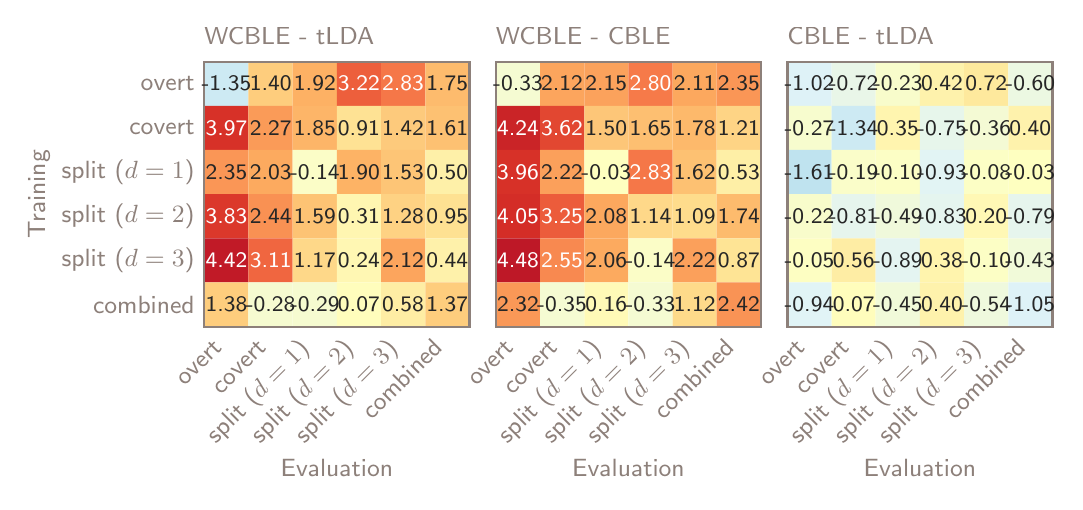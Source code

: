 \begingroup%
\makeatletter%
\begin{pgfpicture}%
\pgfpathrectangle{\pgfpointorigin}{\pgfqpoint{5.138in}{2.271in}}%
\pgfusepath{use as bounding box, clip}%
\begin{pgfscope}%
\pgfsetbuttcap%
\pgfsetmiterjoin%
\pgfsetlinewidth{0.0pt}%
\definecolor{currentstroke}{rgb}{0.0,0.0,0.0}%
\pgfsetstrokecolor{currentstroke}%
\pgfsetstrokeopacity{0.0}%
\pgfsetdash{}{0pt}%
\pgfpathmoveto{\pgfqpoint{0.0in}{0.0in}}%
\pgfpathlineto{\pgfqpoint{5.138in}{0.0in}}%
\pgfpathlineto{\pgfqpoint{5.138in}{2.271in}}%
\pgfpathlineto{\pgfqpoint{0.0in}{2.271in}}%
\pgfpathlineto{\pgfqpoint{0.0in}{0.0in}}%
\pgfpathclose%
\pgfusepath{}%
\end{pgfscope}%
\begin{pgfscope}%
\pgfsetbuttcap%
\pgfsetmiterjoin%
\pgfsetlinewidth{0.0pt}%
\definecolor{currentstroke}{rgb}{0.0,0.0,0.0}%
\pgfsetstrokecolor{currentstroke}%
\pgfsetstrokeopacity{0.0}%
\pgfsetdash{}{0pt}%
\pgfpathmoveto{\pgfqpoint{0.883in}{0.776in}}%
\pgfpathlineto{\pgfqpoint{2.209in}{0.776in}}%
\pgfpathlineto{\pgfqpoint{2.209in}{2.101in}}%
\pgfpathlineto{\pgfqpoint{0.883in}{2.101in}}%
\pgfpathlineto{\pgfqpoint{0.883in}{0.776in}}%
\pgfpathclose%
\pgfusepath{}%
\end{pgfscope}%
\begin{pgfscope}%
\pgfpathrectangle{\pgfqpoint{0.883in}{0.776in}}{\pgfqpoint{1.325in}{1.325in}}%
\pgfusepath{clip}%
\pgfsetbuttcap%
\pgfsetroundjoin%
\definecolor{currentfill}{rgb}{0.805,0.917,0.952}%
\pgfsetfillcolor{currentfill}%
\pgfsetlinewidth{0.0pt}%
\definecolor{currentstroke}{rgb}{1.0,1.0,1.0}%
\pgfsetstrokecolor{currentstroke}%
\pgfsetdash{}{0pt}%
\pgfpathmoveto{\pgfqpoint{0.883in}{2.101in}}%
\pgfpathlineto{\pgfqpoint{1.104in}{2.101in}}%
\pgfpathlineto{\pgfqpoint{1.104in}{1.88in}}%
\pgfpathlineto{\pgfqpoint{0.883in}{1.88in}}%
\pgfpathlineto{\pgfqpoint{0.883in}{2.101in}}%
\pgfusepath{fill}%
\end{pgfscope}%
\begin{pgfscope}%
\pgfpathrectangle{\pgfqpoint{0.883in}{0.776in}}{\pgfqpoint{1.325in}{1.325in}}%
\pgfusepath{clip}%
\pgfsetbuttcap%
\pgfsetroundjoin%
\definecolor{currentfill}{rgb}{0.995,0.802,0.492}%
\pgfsetfillcolor{currentfill}%
\pgfsetlinewidth{0.0pt}%
\definecolor{currentstroke}{rgb}{1.0,1.0,1.0}%
\pgfsetstrokecolor{currentstroke}%
\pgfsetdash{}{0pt}%
\pgfpathmoveto{\pgfqpoint{1.104in}{2.101in}}%
\pgfpathlineto{\pgfqpoint{1.325in}{2.101in}}%
\pgfpathlineto{\pgfqpoint{1.325in}{1.88in}}%
\pgfpathlineto{\pgfqpoint{1.104in}{1.88in}}%
\pgfpathlineto{\pgfqpoint{1.104in}{2.101in}}%
\pgfusepath{fill}%
\end{pgfscope}%
\begin{pgfscope}%
\pgfpathrectangle{\pgfqpoint{0.883in}{0.776in}}{\pgfqpoint{1.325in}{1.325in}}%
\pgfusepath{clip}%
\pgfsetbuttcap%
\pgfsetroundjoin%
\definecolor{currentfill}{rgb}{0.992,0.694,0.391}%
\pgfsetfillcolor{currentfill}%
\pgfsetlinewidth{0.0pt}%
\definecolor{currentstroke}{rgb}{1.0,1.0,1.0}%
\pgfsetstrokecolor{currentstroke}%
\pgfsetdash{}{0pt}%
\pgfpathmoveto{\pgfqpoint{1.325in}{2.101in}}%
\pgfpathlineto{\pgfqpoint{1.546in}{2.101in}}%
\pgfpathlineto{\pgfqpoint{1.546in}{1.88in}}%
\pgfpathlineto{\pgfqpoint{1.325in}{1.88in}}%
\pgfpathlineto{\pgfqpoint{1.325in}{2.101in}}%
\pgfusepath{fill}%
\end{pgfscope}%
\begin{pgfscope}%
\pgfpathrectangle{\pgfqpoint{0.883in}{0.776in}}{\pgfqpoint{1.325in}{1.325in}}%
\pgfusepath{clip}%
\pgfsetbuttcap%
\pgfsetroundjoin%
\definecolor{currentfill}{rgb}{0.93,0.371,0.237}%
\pgfsetfillcolor{currentfill}%
\pgfsetlinewidth{0.0pt}%
\definecolor{currentstroke}{rgb}{1.0,1.0,1.0}%
\pgfsetstrokecolor{currentstroke}%
\pgfsetdash{}{0pt}%
\pgfpathmoveto{\pgfqpoint{1.546in}{2.101in}}%
\pgfpathlineto{\pgfqpoint{1.767in}{2.101in}}%
\pgfpathlineto{\pgfqpoint{1.767in}{1.88in}}%
\pgfpathlineto{\pgfqpoint{1.546in}{1.88in}}%
\pgfpathlineto{\pgfqpoint{1.546in}{2.101in}}%
\pgfusepath{fill}%
\end{pgfscope}%
\begin{pgfscope}%
\pgfpathrectangle{\pgfqpoint{0.883in}{0.776in}}{\pgfqpoint{1.325in}{1.325in}}%
\pgfusepath{clip}%
\pgfsetbuttcap%
\pgfsetroundjoin%
\definecolor{currentfill}{rgb}{0.962,0.467,0.281}%
\pgfsetfillcolor{currentfill}%
\pgfsetlinewidth{0.0pt}%
\definecolor{currentstroke}{rgb}{1.0,1.0,1.0}%
\pgfsetstrokecolor{currentstroke}%
\pgfsetdash{}{0pt}%
\pgfpathmoveto{\pgfqpoint{1.767in}{2.101in}}%
\pgfpathlineto{\pgfqpoint{1.988in}{2.101in}}%
\pgfpathlineto{\pgfqpoint{1.988in}{1.88in}}%
\pgfpathlineto{\pgfqpoint{1.767in}{1.88in}}%
\pgfpathlineto{\pgfqpoint{1.767in}{2.101in}}%
\pgfusepath{fill}%
\end{pgfscope}%
\begin{pgfscope}%
\pgfpathrectangle{\pgfqpoint{0.883in}{0.776in}}{\pgfqpoint{1.325in}{1.325in}}%
\pgfusepath{clip}%
\pgfsetbuttcap%
\pgfsetroundjoin%
\definecolor{currentfill}{rgb}{0.993,0.732,0.427}%
\pgfsetfillcolor{currentfill}%
\pgfsetlinewidth{0.0pt}%
\definecolor{currentstroke}{rgb}{1.0,1.0,1.0}%
\pgfsetstrokecolor{currentstroke}%
\pgfsetdash{}{0pt}%
\pgfpathmoveto{\pgfqpoint{1.988in}{2.101in}}%
\pgfpathlineto{\pgfqpoint{2.209in}{2.101in}}%
\pgfpathlineto{\pgfqpoint{2.209in}{1.88in}}%
\pgfpathlineto{\pgfqpoint{1.988in}{1.88in}}%
\pgfpathlineto{\pgfqpoint{1.988in}{2.101in}}%
\pgfusepath{fill}%
\end{pgfscope}%
\begin{pgfscope}%
\pgfpathrectangle{\pgfqpoint{0.883in}{0.776in}}{\pgfqpoint{1.325in}{1.325in}}%
\pgfusepath{clip}%
\pgfsetbuttcap%
\pgfsetroundjoin%
\definecolor{currentfill}{rgb}{0.845,0.193,0.155}%
\pgfsetfillcolor{currentfill}%
\pgfsetlinewidth{0.0pt}%
\definecolor{currentstroke}{rgb}{1.0,1.0,1.0}%
\pgfsetstrokecolor{currentstroke}%
\pgfsetdash{}{0pt}%
\pgfpathmoveto{\pgfqpoint{0.883in}{1.88in}}%
\pgfpathlineto{\pgfqpoint{1.104in}{1.88in}}%
\pgfpathlineto{\pgfqpoint{1.104in}{1.66in}}%
\pgfpathlineto{\pgfqpoint{0.883in}{1.66in}}%
\pgfpathlineto{\pgfqpoint{0.883in}{1.88in}}%
\pgfusepath{fill}%
\end{pgfscope}%
\begin{pgfscope}%
\pgfpathrectangle{\pgfqpoint{0.883in}{0.776in}}{\pgfqpoint{1.325in}{1.325in}}%
\pgfusepath{clip}%
\pgfsetbuttcap%
\pgfsetroundjoin%
\definecolor{currentfill}{rgb}{0.982,0.607,0.346}%
\pgfsetfillcolor{currentfill}%
\pgfsetlinewidth{0.0pt}%
\definecolor{currentstroke}{rgb}{1.0,1.0,1.0}%
\pgfsetstrokecolor{currentstroke}%
\pgfsetdash{}{0pt}%
\pgfpathmoveto{\pgfqpoint{1.104in}{1.88in}}%
\pgfpathlineto{\pgfqpoint{1.325in}{1.88in}}%
\pgfpathlineto{\pgfqpoint{1.325in}{1.66in}}%
\pgfpathlineto{\pgfqpoint{1.104in}{1.66in}}%
\pgfpathlineto{\pgfqpoint{1.104in}{1.88in}}%
\pgfusepath{fill}%
\end{pgfscope}%
\begin{pgfscope}%
\pgfpathrectangle{\pgfqpoint{0.883in}{0.776in}}{\pgfqpoint{1.325in}{1.325in}}%
\pgfusepath{clip}%
\pgfsetbuttcap%
\pgfsetroundjoin%
\definecolor{currentfill}{rgb}{0.993,0.709,0.406}%
\pgfsetfillcolor{currentfill}%
\pgfsetlinewidth{0.0pt}%
\definecolor{currentstroke}{rgb}{1.0,1.0,1.0}%
\pgfsetstrokecolor{currentstroke}%
\pgfsetdash{}{0pt}%
\pgfpathmoveto{\pgfqpoint{1.325in}{1.88in}}%
\pgfpathlineto{\pgfqpoint{1.546in}{1.88in}}%
\pgfpathlineto{\pgfqpoint{1.546in}{1.66in}}%
\pgfpathlineto{\pgfqpoint{1.325in}{1.66in}}%
\pgfpathlineto{\pgfqpoint{1.325in}{1.88in}}%
\pgfusepath{fill}%
\end{pgfscope}%
\begin{pgfscope}%
\pgfpathrectangle{\pgfqpoint{0.883in}{0.776in}}{\pgfqpoint{1.325in}{1.325in}}%
\pgfusepath{clip}%
\pgfsetbuttcap%
\pgfsetroundjoin%
\definecolor{currentfill}{rgb}{0.996,0.888,0.579}%
\pgfsetfillcolor{currentfill}%
\pgfsetlinewidth{0.0pt}%
\definecolor{currentstroke}{rgb}{1.0,1.0,1.0}%
\pgfsetstrokecolor{currentstroke}%
\pgfsetdash{}{0pt}%
\pgfpathmoveto{\pgfqpoint{1.546in}{1.88in}}%
\pgfpathlineto{\pgfqpoint{1.767in}{1.88in}}%
\pgfpathlineto{\pgfqpoint{1.767in}{1.66in}}%
\pgfpathlineto{\pgfqpoint{1.546in}{1.66in}}%
\pgfpathlineto{\pgfqpoint{1.546in}{1.88in}}%
\pgfusepath{fill}%
\end{pgfscope}%
\begin{pgfscope}%
\pgfpathrectangle{\pgfqpoint{0.883in}{0.776in}}{\pgfqpoint{1.325in}{1.325in}}%
\pgfusepath{clip}%
\pgfsetbuttcap%
\pgfsetroundjoin%
\definecolor{currentfill}{rgb}{0.994,0.794,0.485}%
\pgfsetfillcolor{currentfill}%
\pgfsetlinewidth{0.0pt}%
\definecolor{currentstroke}{rgb}{1.0,1.0,1.0}%
\pgfsetstrokecolor{currentstroke}%
\pgfsetdash{}{0pt}%
\pgfpathmoveto{\pgfqpoint{1.767in}{1.88in}}%
\pgfpathlineto{\pgfqpoint{1.988in}{1.88in}}%
\pgfpathlineto{\pgfqpoint{1.988in}{1.66in}}%
\pgfpathlineto{\pgfqpoint{1.767in}{1.66in}}%
\pgfpathlineto{\pgfqpoint{1.767in}{1.88in}}%
\pgfusepath{fill}%
\end{pgfscope}%
\begin{pgfscope}%
\pgfpathrectangle{\pgfqpoint{0.883in}{0.776in}}{\pgfqpoint{1.325in}{1.325in}}%
\pgfusepath{clip}%
\pgfsetbuttcap%
\pgfsetroundjoin%
\definecolor{currentfill}{rgb}{0.994,0.755,0.449}%
\pgfsetfillcolor{currentfill}%
\pgfsetlinewidth{0.0pt}%
\definecolor{currentstroke}{rgb}{1.0,1.0,1.0}%
\pgfsetstrokecolor{currentstroke}%
\pgfsetdash{}{0pt}%
\pgfpathmoveto{\pgfqpoint{1.988in}{1.88in}}%
\pgfpathlineto{\pgfqpoint{2.209in}{1.88in}}%
\pgfpathlineto{\pgfqpoint{2.209in}{1.66in}}%
\pgfpathlineto{\pgfqpoint{1.988in}{1.66in}}%
\pgfpathlineto{\pgfqpoint{1.988in}{1.88in}}%
\pgfusepath{fill}%
\end{pgfscope}%
\begin{pgfscope}%
\pgfpathrectangle{\pgfqpoint{0.883in}{0.776in}}{\pgfqpoint{1.325in}{1.325in}}%
\pgfusepath{clip}%
\pgfsetbuttcap%
\pgfsetroundjoin%
\definecolor{currentfill}{rgb}{0.979,0.587,0.337}%
\pgfsetfillcolor{currentfill}%
\pgfsetlinewidth{0.0pt}%
\definecolor{currentstroke}{rgb}{1.0,1.0,1.0}%
\pgfsetstrokecolor{currentstroke}%
\pgfsetdash{}{0pt}%
\pgfpathmoveto{\pgfqpoint{0.883in}{1.66in}}%
\pgfpathlineto{\pgfqpoint{1.104in}{1.66in}}%
\pgfpathlineto{\pgfqpoint{1.104in}{1.439in}}%
\pgfpathlineto{\pgfqpoint{0.883in}{1.439in}}%
\pgfpathlineto{\pgfqpoint{0.883in}{1.66in}}%
\pgfusepath{fill}%
\end{pgfscope}%
\begin{pgfscope}%
\pgfpathrectangle{\pgfqpoint{0.883in}{0.776in}}{\pgfqpoint{1.325in}{1.325in}}%
\pgfusepath{clip}%
\pgfsetbuttcap%
\pgfsetroundjoin%
\definecolor{currentfill}{rgb}{0.99,0.667,0.373}%
\pgfsetfillcolor{currentfill}%
\pgfsetlinewidth{0.0pt}%
\definecolor{currentstroke}{rgb}{1.0,1.0,1.0}%
\pgfsetstrokecolor{currentstroke}%
\pgfsetdash{}{0pt}%
\pgfpathmoveto{\pgfqpoint{1.104in}{1.66in}}%
\pgfpathlineto{\pgfqpoint{1.325in}{1.66in}}%
\pgfpathlineto{\pgfqpoint{1.325in}{1.439in}}%
\pgfpathlineto{\pgfqpoint{1.104in}{1.439in}}%
\pgfpathlineto{\pgfqpoint{1.104in}{1.66in}}%
\pgfusepath{fill}%
\end{pgfscope}%
\begin{pgfscope}%
\pgfpathrectangle{\pgfqpoint{0.883in}{0.776in}}{\pgfqpoint{1.325in}{1.325in}}%
\pgfusepath{clip}%
\pgfsetbuttcap%
\pgfsetroundjoin%
\definecolor{currentfill}{rgb}{0.983,0.994,0.78}%
\pgfsetfillcolor{currentfill}%
\pgfsetlinewidth{0.0pt}%
\definecolor{currentstroke}{rgb}{1.0,1.0,1.0}%
\pgfsetstrokecolor{currentstroke}%
\pgfsetdash{}{0pt}%
\pgfpathmoveto{\pgfqpoint{1.325in}{1.66in}}%
\pgfpathlineto{\pgfqpoint{1.546in}{1.66in}}%
\pgfpathlineto{\pgfqpoint{1.546in}{1.439in}}%
\pgfpathlineto{\pgfqpoint{1.325in}{1.439in}}%
\pgfpathlineto{\pgfqpoint{1.325in}{1.66in}}%
\pgfusepath{fill}%
\end{pgfscope}%
\begin{pgfscope}%
\pgfpathrectangle{\pgfqpoint{0.883in}{0.776in}}{\pgfqpoint{1.325in}{1.325in}}%
\pgfusepath{clip}%
\pgfsetbuttcap%
\pgfsetroundjoin%
\definecolor{currentfill}{rgb}{0.993,0.702,0.398}%
\pgfsetfillcolor{currentfill}%
\pgfsetlinewidth{0.0pt}%
\definecolor{currentstroke}{rgb}{1.0,1.0,1.0}%
\pgfsetstrokecolor{currentstroke}%
\pgfsetdash{}{0pt}%
\pgfpathmoveto{\pgfqpoint{1.546in}{1.66in}}%
\pgfpathlineto{\pgfqpoint{1.767in}{1.66in}}%
\pgfpathlineto{\pgfqpoint{1.767in}{1.439in}}%
\pgfpathlineto{\pgfqpoint{1.546in}{1.439in}}%
\pgfpathlineto{\pgfqpoint{1.546in}{1.66in}}%
\pgfusepath{fill}%
\end{pgfscope}%
\begin{pgfscope}%
\pgfpathrectangle{\pgfqpoint{0.883in}{0.776in}}{\pgfqpoint{1.325in}{1.325in}}%
\pgfusepath{clip}%
\pgfsetbuttcap%
\pgfsetroundjoin%
\definecolor{currentfill}{rgb}{0.994,0.771,0.464}%
\pgfsetfillcolor{currentfill}%
\pgfsetlinewidth{0.0pt}%
\definecolor{currentstroke}{rgb}{1.0,1.0,1.0}%
\pgfsetstrokecolor{currentstroke}%
\pgfsetdash{}{0pt}%
\pgfpathmoveto{\pgfqpoint{1.767in}{1.66in}}%
\pgfpathlineto{\pgfqpoint{1.988in}{1.66in}}%
\pgfpathlineto{\pgfqpoint{1.988in}{1.439in}}%
\pgfpathlineto{\pgfqpoint{1.767in}{1.439in}}%
\pgfpathlineto{\pgfqpoint{1.767in}{1.66in}}%
\pgfusepath{fill}%
\end{pgfscope}%
\begin{pgfscope}%
\pgfpathrectangle{\pgfqpoint{0.883in}{0.776in}}{\pgfqpoint{1.325in}{1.325in}}%
\pgfusepath{clip}%
\pgfsetbuttcap%
\pgfsetroundjoin%
\definecolor{currentfill}{rgb}{0.998,0.94,0.659}%
\pgfsetfillcolor{currentfill}%
\pgfsetlinewidth{0.0pt}%
\definecolor{currentstroke}{rgb}{1.0,1.0,1.0}%
\pgfsetstrokecolor{currentstroke}%
\pgfsetdash{}{0pt}%
\pgfpathmoveto{\pgfqpoint{1.988in}{1.66in}}%
\pgfpathlineto{\pgfqpoint{2.209in}{1.66in}}%
\pgfpathlineto{\pgfqpoint{2.209in}{1.439in}}%
\pgfpathlineto{\pgfqpoint{1.988in}{1.439in}}%
\pgfpathlineto{\pgfqpoint{1.988in}{1.66in}}%
\pgfusepath{fill}%
\end{pgfscope}%
\begin{pgfscope}%
\pgfpathrectangle{\pgfqpoint{0.883in}{0.776in}}{\pgfqpoint{1.325in}{1.325in}}%
\pgfusepath{clip}%
\pgfsetbuttcap%
\pgfsetroundjoin%
\definecolor{currentfill}{rgb}{0.859,0.221,0.168}%
\pgfsetfillcolor{currentfill}%
\pgfsetlinewidth{0.0pt}%
\definecolor{currentstroke}{rgb}{1.0,1.0,1.0}%
\pgfsetstrokecolor{currentstroke}%
\pgfsetdash{}{0pt}%
\pgfpathmoveto{\pgfqpoint{0.883in}{1.439in}}%
\pgfpathlineto{\pgfqpoint{1.104in}{1.439in}}%
\pgfpathlineto{\pgfqpoint{1.104in}{1.218in}}%
\pgfpathlineto{\pgfqpoint{0.883in}{1.218in}}%
\pgfpathlineto{\pgfqpoint{0.883in}{1.439in}}%
\pgfusepath{fill}%
\end{pgfscope}%
\begin{pgfscope}%
\pgfpathrectangle{\pgfqpoint{0.883in}{0.776in}}{\pgfqpoint{1.325in}{1.325in}}%
\pgfusepath{clip}%
\pgfsetbuttcap%
\pgfsetroundjoin%
\definecolor{currentfill}{rgb}{0.976,0.567,0.327}%
\pgfsetfillcolor{currentfill}%
\pgfsetlinewidth{0.0pt}%
\definecolor{currentstroke}{rgb}{1.0,1.0,1.0}%
\pgfsetstrokecolor{currentstroke}%
\pgfsetdash{}{0pt}%
\pgfpathmoveto{\pgfqpoint{1.104in}{1.439in}}%
\pgfpathlineto{\pgfqpoint{1.325in}{1.439in}}%
\pgfpathlineto{\pgfqpoint{1.325in}{1.218in}}%
\pgfpathlineto{\pgfqpoint{1.104in}{1.218in}}%
\pgfpathlineto{\pgfqpoint{1.104in}{1.439in}}%
\pgfusepath{fill}%
\end{pgfscope}%
\begin{pgfscope}%
\pgfpathrectangle{\pgfqpoint{0.883in}{0.776in}}{\pgfqpoint{1.325in}{1.325in}}%
\pgfusepath{clip}%
\pgfsetbuttcap%
\pgfsetroundjoin%
\definecolor{currentfill}{rgb}{0.994,0.763,0.456}%
\pgfsetfillcolor{currentfill}%
\pgfsetlinewidth{0.0pt}%
\definecolor{currentstroke}{rgb}{1.0,1.0,1.0}%
\pgfsetstrokecolor{currentstroke}%
\pgfsetdash{}{0pt}%
\pgfpathmoveto{\pgfqpoint{1.325in}{1.439in}}%
\pgfpathlineto{\pgfqpoint{1.546in}{1.439in}}%
\pgfpathlineto{\pgfqpoint{1.546in}{1.218in}}%
\pgfpathlineto{\pgfqpoint{1.325in}{1.218in}}%
\pgfpathlineto{\pgfqpoint{1.325in}{1.439in}}%
\pgfusepath{fill}%
\end{pgfscope}%
\begin{pgfscope}%
\pgfpathrectangle{\pgfqpoint{0.883in}{0.776in}}{\pgfqpoint{1.325in}{1.325in}}%
\pgfusepath{clip}%
\pgfsetbuttcap%
\pgfsetroundjoin%
\definecolor{currentfill}{rgb}{0.999,0.964,0.695}%
\pgfsetfillcolor{currentfill}%
\pgfsetlinewidth{0.0pt}%
\definecolor{currentstroke}{rgb}{1.0,1.0,1.0}%
\pgfsetstrokecolor{currentstroke}%
\pgfsetdash{}{0pt}%
\pgfpathmoveto{\pgfqpoint{1.546in}{1.439in}}%
\pgfpathlineto{\pgfqpoint{1.767in}{1.439in}}%
\pgfpathlineto{\pgfqpoint{1.767in}{1.218in}}%
\pgfpathlineto{\pgfqpoint{1.546in}{1.218in}}%
\pgfpathlineto{\pgfqpoint{1.546in}{1.439in}}%
\pgfusepath{fill}%
\end{pgfscope}%
\begin{pgfscope}%
\pgfpathrectangle{\pgfqpoint{0.883in}{0.776in}}{\pgfqpoint{1.325in}{1.325in}}%
\pgfusepath{clip}%
\pgfsetbuttcap%
\pgfsetroundjoin%
\definecolor{currentfill}{rgb}{0.995,0.825,0.514}%
\pgfsetfillcolor{currentfill}%
\pgfsetlinewidth{0.0pt}%
\definecolor{currentstroke}{rgb}{1.0,1.0,1.0}%
\pgfsetstrokecolor{currentstroke}%
\pgfsetdash{}{0pt}%
\pgfpathmoveto{\pgfqpoint{1.767in}{1.439in}}%
\pgfpathlineto{\pgfqpoint{1.988in}{1.439in}}%
\pgfpathlineto{\pgfqpoint{1.988in}{1.218in}}%
\pgfpathlineto{\pgfqpoint{1.767in}{1.218in}}%
\pgfpathlineto{\pgfqpoint{1.767in}{1.439in}}%
\pgfusepath{fill}%
\end{pgfscope}%
\begin{pgfscope}%
\pgfpathrectangle{\pgfqpoint{0.883in}{0.776in}}{\pgfqpoint{1.325in}{1.325in}}%
\pgfusepath{clip}%
\pgfsetbuttcap%
\pgfsetroundjoin%
\definecolor{currentfill}{rgb}{0.996,0.883,0.572}%
\pgfsetfillcolor{currentfill}%
\pgfsetlinewidth{0.0pt}%
\definecolor{currentstroke}{rgb}{1.0,1.0,1.0}%
\pgfsetstrokecolor{currentstroke}%
\pgfsetdash{}{0pt}%
\pgfpathmoveto{\pgfqpoint{1.988in}{1.439in}}%
\pgfpathlineto{\pgfqpoint{2.209in}{1.439in}}%
\pgfpathlineto{\pgfqpoint{2.209in}{1.218in}}%
\pgfpathlineto{\pgfqpoint{1.988in}{1.218in}}%
\pgfpathlineto{\pgfqpoint{1.988in}{1.439in}}%
\pgfusepath{fill}%
\end{pgfscope}%
\begin{pgfscope}%
\pgfpathrectangle{\pgfqpoint{0.883in}{0.776in}}{\pgfqpoint{1.325in}{1.325in}}%
\pgfusepath{clip}%
\pgfsetbuttcap%
\pgfsetroundjoin%
\definecolor{currentfill}{rgb}{0.755,0.103,0.151}%
\pgfsetfillcolor{currentfill}%
\pgfsetlinewidth{0.0pt}%
\definecolor{currentstroke}{rgb}{1.0,1.0,1.0}%
\pgfsetstrokecolor{currentstroke}%
\pgfsetdash{}{0pt}%
\pgfpathmoveto{\pgfqpoint{0.883in}{1.218in}}%
\pgfpathlineto{\pgfqpoint{1.104in}{1.218in}}%
\pgfpathlineto{\pgfqpoint{1.104in}{0.997in}}%
\pgfpathlineto{\pgfqpoint{0.883in}{0.997in}}%
\pgfpathlineto{\pgfqpoint{0.883in}{1.218in}}%
\pgfusepath{fill}%
\end{pgfscope}%
\begin{pgfscope}%
\pgfpathrectangle{\pgfqpoint{0.883in}{0.776in}}{\pgfqpoint{1.325in}{1.325in}}%
\pgfusepath{clip}%
\pgfsetbuttcap%
\pgfsetroundjoin%
\definecolor{currentfill}{rgb}{0.943,0.399,0.25}%
\pgfsetfillcolor{currentfill}%
\pgfsetlinewidth{0.0pt}%
\definecolor{currentstroke}{rgb}{1.0,1.0,1.0}%
\pgfsetstrokecolor{currentstroke}%
\pgfsetdash{}{0pt}%
\pgfpathmoveto{\pgfqpoint{1.104in}{1.218in}}%
\pgfpathlineto{\pgfqpoint{1.325in}{1.218in}}%
\pgfpathlineto{\pgfqpoint{1.325in}{0.997in}}%
\pgfpathlineto{\pgfqpoint{1.104in}{0.997in}}%
\pgfpathlineto{\pgfqpoint{1.104in}{1.218in}}%
\pgfusepath{fill}%
\end{pgfscope}%
\begin{pgfscope}%
\pgfpathrectangle{\pgfqpoint{0.883in}{0.776in}}{\pgfqpoint{1.325in}{1.325in}}%
\pgfusepath{clip}%
\pgfsetbuttcap%
\pgfsetroundjoin%
\definecolor{currentfill}{rgb}{0.995,0.848,0.536}%
\pgfsetfillcolor{currentfill}%
\pgfsetlinewidth{0.0pt}%
\definecolor{currentstroke}{rgb}{1.0,1.0,1.0}%
\pgfsetstrokecolor{currentstroke}%
\pgfsetdash{}{0pt}%
\pgfpathmoveto{\pgfqpoint{1.325in}{1.218in}}%
\pgfpathlineto{\pgfqpoint{1.546in}{1.218in}}%
\pgfpathlineto{\pgfqpoint{1.546in}{0.997in}}%
\pgfpathlineto{\pgfqpoint{1.325in}{0.997in}}%
\pgfpathlineto{\pgfqpoint{1.325in}{1.218in}}%
\pgfusepath{fill}%
\end{pgfscope}%
\begin{pgfscope}%
\pgfpathrectangle{\pgfqpoint{0.883in}{0.776in}}{\pgfqpoint{1.325in}{1.325in}}%
\pgfusepath{clip}%
\pgfsetbuttcap%
\pgfsetroundjoin%
\definecolor{currentfill}{rgb}{0.999,0.969,0.702}%
\pgfsetfillcolor{currentfill}%
\pgfsetlinewidth{0.0pt}%
\definecolor{currentstroke}{rgb}{1.0,1.0,1.0}%
\pgfsetstrokecolor{currentstroke}%
\pgfsetdash{}{0pt}%
\pgfpathmoveto{\pgfqpoint{1.546in}{1.218in}}%
\pgfpathlineto{\pgfqpoint{1.767in}{1.218in}}%
\pgfpathlineto{\pgfqpoint{1.767in}{0.997in}}%
\pgfpathlineto{\pgfqpoint{1.546in}{0.997in}}%
\pgfpathlineto{\pgfqpoint{1.546in}{1.218in}}%
\pgfusepath{fill}%
\end{pgfscope}%
\begin{pgfscope}%
\pgfpathrectangle{\pgfqpoint{0.883in}{0.776in}}{\pgfqpoint{1.325in}{1.325in}}%
\pgfusepath{clip}%
\pgfsetbuttcap%
\pgfsetroundjoin%
\definecolor{currentfill}{rgb}{0.987,0.647,0.364}%
\pgfsetfillcolor{currentfill}%
\pgfsetlinewidth{0.0pt}%
\definecolor{currentstroke}{rgb}{1.0,1.0,1.0}%
\pgfsetstrokecolor{currentstroke}%
\pgfsetdash{}{0pt}%
\pgfpathmoveto{\pgfqpoint{1.767in}{1.218in}}%
\pgfpathlineto{\pgfqpoint{1.988in}{1.218in}}%
\pgfpathlineto{\pgfqpoint{1.988in}{0.997in}}%
\pgfpathlineto{\pgfqpoint{1.767in}{0.997in}}%
\pgfpathlineto{\pgfqpoint{1.767in}{1.218in}}%
\pgfusepath{fill}%
\end{pgfscope}%
\begin{pgfscope}%
\pgfpathrectangle{\pgfqpoint{0.883in}{0.776in}}{\pgfqpoint{1.325in}{1.325in}}%
\pgfusepath{clip}%
\pgfsetbuttcap%
\pgfsetroundjoin%
\definecolor{currentfill}{rgb}{0.998,0.945,0.666}%
\pgfsetfillcolor{currentfill}%
\pgfsetlinewidth{0.0pt}%
\definecolor{currentstroke}{rgb}{1.0,1.0,1.0}%
\pgfsetstrokecolor{currentstroke}%
\pgfsetdash{}{0pt}%
\pgfpathmoveto{\pgfqpoint{1.988in}{1.218in}}%
\pgfpathlineto{\pgfqpoint{2.209in}{1.218in}}%
\pgfpathlineto{\pgfqpoint{2.209in}{0.997in}}%
\pgfpathlineto{\pgfqpoint{1.988in}{0.997in}}%
\pgfpathlineto{\pgfqpoint{1.988in}{1.218in}}%
\pgfusepath{fill}%
\end{pgfscope}%
\begin{pgfscope}%
\pgfpathrectangle{\pgfqpoint{0.883in}{0.776in}}{\pgfqpoint{1.325in}{1.325in}}%
\pgfusepath{clip}%
\pgfsetbuttcap%
\pgfsetroundjoin%
\definecolor{currentfill}{rgb}{0.995,0.802,0.492}%
\pgfsetfillcolor{currentfill}%
\pgfsetlinewidth{0.0pt}%
\definecolor{currentstroke}{rgb}{1.0,1.0,1.0}%
\pgfsetstrokecolor{currentstroke}%
\pgfsetdash{}{0pt}%
\pgfpathmoveto{\pgfqpoint{0.883in}{0.997in}}%
\pgfpathlineto{\pgfqpoint{1.104in}{0.997in}}%
\pgfpathlineto{\pgfqpoint{1.104in}{0.776in}}%
\pgfpathlineto{\pgfqpoint{0.883in}{0.776in}}%
\pgfpathlineto{\pgfqpoint{0.883in}{0.997in}}%
\pgfusepath{fill}%
\end{pgfscope}%
\begin{pgfscope}%
\pgfpathrectangle{\pgfqpoint{0.883in}{0.776in}}{\pgfqpoint{1.325in}{1.325in}}%
\pgfusepath{clip}%
\pgfsetbuttcap%
\pgfsetroundjoin%
\definecolor{currentfill}{rgb}{0.964,0.986,0.815}%
\pgfsetfillcolor{currentfill}%
\pgfsetlinewidth{0.0pt}%
\definecolor{currentstroke}{rgb}{1.0,1.0,1.0}%
\pgfsetstrokecolor{currentstroke}%
\pgfsetdash{}{0pt}%
\pgfpathmoveto{\pgfqpoint{1.104in}{0.997in}}%
\pgfpathlineto{\pgfqpoint{1.325in}{0.997in}}%
\pgfpathlineto{\pgfqpoint{1.325in}{0.776in}}%
\pgfpathlineto{\pgfqpoint{1.104in}{0.776in}}%
\pgfpathlineto{\pgfqpoint{1.104in}{0.997in}}%
\pgfusepath{fill}%
\end{pgfscope}%
\begin{pgfscope}%
\pgfpathrectangle{\pgfqpoint{0.883in}{0.776in}}{\pgfqpoint{1.325in}{1.325in}}%
\pgfusepath{clip}%
\pgfsetbuttcap%
\pgfsetroundjoin%
\definecolor{currentfill}{rgb}{0.964,0.986,0.815}%
\pgfsetfillcolor{currentfill}%
\pgfsetlinewidth{0.0pt}%
\definecolor{currentstroke}{rgb}{1.0,1.0,1.0}%
\pgfsetstrokecolor{currentstroke}%
\pgfsetdash{}{0pt}%
\pgfpathmoveto{\pgfqpoint{1.325in}{0.997in}}%
\pgfpathlineto{\pgfqpoint{1.546in}{0.997in}}%
\pgfpathlineto{\pgfqpoint{1.546in}{0.776in}}%
\pgfpathlineto{\pgfqpoint{1.325in}{0.776in}}%
\pgfpathlineto{\pgfqpoint{1.325in}{0.997in}}%
\pgfusepath{fill}%
\end{pgfscope}%
\begin{pgfscope}%
\pgfpathrectangle{\pgfqpoint{0.883in}{0.776in}}{\pgfqpoint{1.325in}{1.325in}}%
\pgfusepath{clip}%
\pgfsetbuttcap%
\pgfsetroundjoin%
\definecolor{currentfill}{rgb}{1.0,0.993,0.738}%
\pgfsetfillcolor{currentfill}%
\pgfsetlinewidth{0.0pt}%
\definecolor{currentstroke}{rgb}{1.0,1.0,1.0}%
\pgfsetstrokecolor{currentstroke}%
\pgfsetdash{}{0pt}%
\pgfpathmoveto{\pgfqpoint{1.546in}{0.997in}}%
\pgfpathlineto{\pgfqpoint{1.767in}{0.997in}}%
\pgfpathlineto{\pgfqpoint{1.767in}{0.776in}}%
\pgfpathlineto{\pgfqpoint{1.546in}{0.776in}}%
\pgfpathlineto{\pgfqpoint{1.546in}{0.997in}}%
\pgfusepath{fill}%
\end{pgfscope}%
\begin{pgfscope}%
\pgfpathrectangle{\pgfqpoint{0.883in}{0.776in}}{\pgfqpoint{1.325in}{1.325in}}%
\pgfusepath{clip}%
\pgfsetbuttcap%
\pgfsetroundjoin%
\definecolor{currentfill}{rgb}{0.998,0.931,0.644}%
\pgfsetfillcolor{currentfill}%
\pgfsetlinewidth{0.0pt}%
\definecolor{currentstroke}{rgb}{1.0,1.0,1.0}%
\pgfsetstrokecolor{currentstroke}%
\pgfsetdash{}{0pt}%
\pgfpathmoveto{\pgfqpoint{1.767in}{0.997in}}%
\pgfpathlineto{\pgfqpoint{1.988in}{0.997in}}%
\pgfpathlineto{\pgfqpoint{1.988in}{0.776in}}%
\pgfpathlineto{\pgfqpoint{1.767in}{0.776in}}%
\pgfpathlineto{\pgfqpoint{1.767in}{0.997in}}%
\pgfusepath{fill}%
\end{pgfscope}%
\begin{pgfscope}%
\pgfpathrectangle{\pgfqpoint{0.883in}{0.776in}}{\pgfqpoint{1.325in}{1.325in}}%
\pgfusepath{clip}%
\pgfsetbuttcap%
\pgfsetroundjoin%
\definecolor{currentfill}{rgb}{0.995,0.802,0.492}%
\pgfsetfillcolor{currentfill}%
\pgfsetlinewidth{0.0pt}%
\definecolor{currentstroke}{rgb}{1.0,1.0,1.0}%
\pgfsetstrokecolor{currentstroke}%
\pgfsetdash{}{0pt}%
\pgfpathmoveto{\pgfqpoint{1.988in}{0.997in}}%
\pgfpathlineto{\pgfqpoint{2.209in}{0.997in}}%
\pgfpathlineto{\pgfqpoint{2.209in}{0.776in}}%
\pgfpathlineto{\pgfqpoint{1.988in}{0.776in}}%
\pgfpathlineto{\pgfqpoint{1.988in}{0.997in}}%
\pgfusepath{fill}%
\end{pgfscope}%
\begin{pgfscope}%
\definecolor{textcolor}{rgb}{0.553,0.502,0.478}%
\pgfsetstrokecolor{textcolor}%
\pgfsetfillcolor{textcolor}%
\pgftext[x=0.785in, y=0.475in, left, base,rotate=45.0]{\color{textcolor}{\sffamily\fontsize{9.0}{10.8}\selectfont\catcode`\^=\active\def^{\ifmmode\sp\else\^{}\fi}\catcode`\%=\active\def%{\%}overt}}%
\end{pgfscope}%
\begin{pgfscope}%
\definecolor{textcolor}{rgb}{0.553,0.502,0.478}%
\pgfsetstrokecolor{textcolor}%
\pgfsetfillcolor{textcolor}%
\pgftext[x=0.966in, y=0.434in, left, base,rotate=45.0]{\color{textcolor}{\sffamily\fontsize{9.0}{10.8}\selectfont\catcode`\^=\active\def^{\ifmmode\sp\else\^{}\fi}\catcode`\%=\active\def%{\%}covert}}%
\end{pgfscope}%
\begin{pgfscope}%
\definecolor{textcolor}{rgb}{0.553,0.502,0.478}%
\pgfsetstrokecolor{textcolor}%
\pgfsetfillcolor{textcolor}%
\pgftext[x=0.941in, y=0.189in, left, base,rotate=45.0]{\color{textcolor}{\sffamily\fontsize{9.0}{10.8}\selectfont\catcode`\^=\active\def^{\ifmmode\sp\else\^{}\fi}\catcode`\%=\active\def%{\%}split ($d=1$)}}%
\end{pgfscope}%
\begin{pgfscope}%
\definecolor{textcolor}{rgb}{0.553,0.502,0.478}%
\pgfsetstrokecolor{textcolor}%
\pgfsetfillcolor{textcolor}%
\pgftext[x=1.162in, y=0.189in, left, base,rotate=45.0]{\color{textcolor}{\sffamily\fontsize{9.0}{10.8}\selectfont\catcode`\^=\active\def^{\ifmmode\sp\else\^{}\fi}\catcode`\%=\active\def%{\%}split ($d=2$)}}%
\end{pgfscope}%
\begin{pgfscope}%
\definecolor{textcolor}{rgb}{0.553,0.502,0.478}%
\pgfsetstrokecolor{textcolor}%
\pgfsetfillcolor{textcolor}%
\pgftext[x=1.383in, y=0.189in, left, base,rotate=45.0]{\color{textcolor}{\sffamily\fontsize{9.0}{10.8}\selectfont\catcode`\^=\active\def^{\ifmmode\sp\else\^{}\fi}\catcode`\%=\active\def%{\%}split ($d=3$)}}%
\end{pgfscope}%
\begin{pgfscope}%
\definecolor{textcolor}{rgb}{0.553,0.502,0.478}%
\pgfsetstrokecolor{textcolor}%
\pgfsetfillcolor{textcolor}%
\pgftext[x=1.72in, y=0.305in, left, base,rotate=45.0]{\color{textcolor}{\sffamily\fontsize{9.0}{10.8}\selectfont\catcode`\^=\active\def^{\ifmmode\sp\else\^{}\fi}\catcode`\%=\active\def%{\%}combined}}%
\end{pgfscope}%
\begin{pgfscope}%
\definecolor{textcolor}{rgb}{0.553,0.502,0.478}%
\pgfsetstrokecolor{textcolor}%
\pgfsetfillcolor{textcolor}%
\pgftext[x=1.546in,y=0.111in,,top]{\color{textcolor}{\sffamily\fontsize{9.0}{10.8}\selectfont\catcode`\^=\active\def^{\ifmmode\sp\else\^{}\fi}\catcode`\%=\active\def%{\%}Evaluation}}%
\end{pgfscope}%
\begin{pgfscope}%
\definecolor{textcolor}{rgb}{0.553,0.502,0.478}%
\pgfsetstrokecolor{textcolor}%
\pgfsetfillcolor{textcolor}%
\pgftext[x=0.835in,y=1.991in,right,]{\color{textcolor}{\sffamily\fontsize{9.0}{10.8}\selectfont\catcode`\^=\active\def^{\ifmmode\sp\else\^{}\fi}\catcode`\%=\active\def%{\%}overt}}%
\end{pgfscope}%
\begin{pgfscope}%
\definecolor{textcolor}{rgb}{0.553,0.502,0.478}%
\pgfsetstrokecolor{textcolor}%
\pgfsetfillcolor{textcolor}%
\pgftext[x=0.835in,y=1.77in,right,]{\color{textcolor}{\sffamily\fontsize{9.0}{10.8}\selectfont\catcode`\^=\active\def^{\ifmmode\sp\else\^{}\fi}\catcode`\%=\active\def%{\%}covert}}%
\end{pgfscope}%
\begin{pgfscope}%
\definecolor{textcolor}{rgb}{0.553,0.502,0.478}%
\pgfsetstrokecolor{textcolor}%
\pgfsetfillcolor{textcolor}%
\pgftext[x=0.835in,y=1.549in,right,]{\color{textcolor}{\sffamily\fontsize{9.0}{10.8}\selectfont\catcode`\^=\active\def^{\ifmmode\sp\else\^{}\fi}\catcode`\%=\active\def%{\%}split ($d=1$)}}%
\end{pgfscope}%
\begin{pgfscope}%
\definecolor{textcolor}{rgb}{0.553,0.502,0.478}%
\pgfsetstrokecolor{textcolor}%
\pgfsetfillcolor{textcolor}%
\pgftext[x=0.835in,y=1.328in,right,]{\color{textcolor}{\sffamily\fontsize{9.0}{10.8}\selectfont\catcode`\^=\active\def^{\ifmmode\sp\else\^{}\fi}\catcode`\%=\active\def%{\%}split ($d=2$)}}%
\end{pgfscope}%
\begin{pgfscope}%
\definecolor{textcolor}{rgb}{0.553,0.502,0.478}%
\pgfsetstrokecolor{textcolor}%
\pgfsetfillcolor{textcolor}%
\pgftext[x=0.835in,y=1.107in,right,]{\color{textcolor}{\sffamily\fontsize{9.0}{10.8}\selectfont\catcode`\^=\active\def^{\ifmmode\sp\else\^{}\fi}\catcode`\%=\active\def%{\%}split ($d=3$)}}%
\end{pgfscope}%
\begin{pgfscope}%
\definecolor{textcolor}{rgb}{0.553,0.502,0.478}%
\pgfsetstrokecolor{textcolor}%
\pgfsetfillcolor{textcolor}%
\pgftext[x=0.835in,y=0.887in,right,]{\color{textcolor}{\sffamily\fontsize{9.0}{10.8}\selectfont\catcode`\^=\active\def^{\ifmmode\sp\else\^{}\fi}\catcode`\%=\active\def%{\%}combined}}%
\end{pgfscope}%
\begin{pgfscope}%
\definecolor{textcolor}{rgb}{0.553,0.502,0.478}%
\pgfsetstrokecolor{textcolor}%
\pgfsetfillcolor{textcolor}%
\pgftext[x=0.111in,y=1.439in,,bottom,rotate=90.0]{\color{textcolor}{\sffamily\fontsize{9.0}{10.8}\selectfont\catcode`\^=\active\def^{\ifmmode\sp\else\^{}\fi}\catcode`\%=\active\def%{\%}Training}}%
\end{pgfscope}%
\begin{pgfscope}%
\pgfsetrectcap%
\pgfsetmiterjoin%
\pgfsetlinewidth{0.803pt}%
\definecolor{currentstroke}{rgb}{0.553,0.502,0.478}%
\pgfsetstrokecolor{currentstroke}%
\pgfsetdash{}{0pt}%
\pgfpathmoveto{\pgfqpoint{0.883in}{0.776in}}%
\pgfpathlineto{\pgfqpoint{0.883in}{2.101in}}%
\pgfusepath{stroke}%
\end{pgfscope}%
\begin{pgfscope}%
\pgfsetrectcap%
\pgfsetmiterjoin%
\pgfsetlinewidth{0.803pt}%
\definecolor{currentstroke}{rgb}{0.553,0.502,0.478}%
\pgfsetstrokecolor{currentstroke}%
\pgfsetdash{}{0pt}%
\pgfpathmoveto{\pgfqpoint{2.209in}{0.776in}}%
\pgfpathlineto{\pgfqpoint{2.209in}{2.101in}}%
\pgfusepath{stroke}%
\end{pgfscope}%
\begin{pgfscope}%
\pgfsetrectcap%
\pgfsetmiterjoin%
\pgfsetlinewidth{0.803pt}%
\definecolor{currentstroke}{rgb}{0.553,0.502,0.478}%
\pgfsetstrokecolor{currentstroke}%
\pgfsetdash{}{0pt}%
\pgfpathmoveto{\pgfqpoint{0.883in}{0.776in}}%
\pgfpathlineto{\pgfqpoint{2.209in}{0.776in}}%
\pgfusepath{stroke}%
\end{pgfscope}%
\begin{pgfscope}%
\pgfsetrectcap%
\pgfsetmiterjoin%
\pgfsetlinewidth{0.803pt}%
\definecolor{currentstroke}{rgb}{0.553,0.502,0.478}%
\pgfsetstrokecolor{currentstroke}%
\pgfsetdash{}{0pt}%
\pgfpathmoveto{\pgfqpoint{0.883in}{2.101in}}%
\pgfpathlineto{\pgfqpoint{2.209in}{2.101in}}%
\pgfusepath{stroke}%
\end{pgfscope}%
\begin{pgfscope}%
\definecolor{textcolor}{rgb}{0.15,0.15,0.15}%
\pgfsetstrokecolor{textcolor}%
\pgfsetfillcolor{textcolor}%
\pgftext[x=0.994in,y=1.991in,,]{\color{textcolor}{\sffamily\fontsize{8.0}{9.6}\selectfont\catcode`\^=\active\def^{\ifmmode\sp\else\^{}\fi}\catcode`\%=\active\def%{\%}-1.35}}%
\end{pgfscope}%
\begin{pgfscope}%
\definecolor{textcolor}{rgb}{0.15,0.15,0.15}%
\pgfsetstrokecolor{textcolor}%
\pgfsetfillcolor{textcolor}%
\pgftext[x=1.215in,y=1.991in,,]{\color{textcolor}{\sffamily\fontsize{8.0}{9.6}\selectfont\catcode`\^=\active\def^{\ifmmode\sp\else\^{}\fi}\catcode`\%=\active\def%{\%}1.40}}%
\end{pgfscope}%
\begin{pgfscope}%
\definecolor{textcolor}{rgb}{0.15,0.15,0.15}%
\pgfsetstrokecolor{textcolor}%
\pgfsetfillcolor{textcolor}%
\pgftext[x=1.436in,y=1.991in,,]{\color{textcolor}{\sffamily\fontsize{8.0}{9.6}\selectfont\catcode`\^=\active\def^{\ifmmode\sp\else\^{}\fi}\catcode`\%=\active\def%{\%}1.92}}%
\end{pgfscope}%
\begin{pgfscope}%
\definecolor{textcolor}{rgb}{1.0,1.0,1.0}%
\pgfsetstrokecolor{textcolor}%
\pgfsetfillcolor{textcolor}%
\pgftext[x=1.656in,y=1.991in,,]{\color{textcolor}{\sffamily\fontsize{8.0}{9.6}\selectfont\catcode`\^=\active\def^{\ifmmode\sp\else\^{}\fi}\catcode`\%=\active\def%{\%}3.22}}%
\end{pgfscope}%
\begin{pgfscope}%
\definecolor{textcolor}{rgb}{1.0,1.0,1.0}%
\pgfsetstrokecolor{textcolor}%
\pgfsetfillcolor{textcolor}%
\pgftext[x=1.877in,y=1.991in,,]{\color{textcolor}{\sffamily\fontsize{8.0}{9.6}\selectfont\catcode`\^=\active\def^{\ifmmode\sp\else\^{}\fi}\catcode`\%=\active\def%{\%}2.83}}%
\end{pgfscope}%
\begin{pgfscope}%
\definecolor{textcolor}{rgb}{0.15,0.15,0.15}%
\pgfsetstrokecolor{textcolor}%
\pgfsetfillcolor{textcolor}%
\pgftext[x=2.098in,y=1.991in,,]{\color{textcolor}{\sffamily\fontsize{8.0}{9.6}\selectfont\catcode`\^=\active\def^{\ifmmode\sp\else\^{}\fi}\catcode`\%=\active\def%{\%}1.75}}%
\end{pgfscope}%
\begin{pgfscope}%
\definecolor{textcolor}{rgb}{1.0,1.0,1.0}%
\pgfsetstrokecolor{textcolor}%
\pgfsetfillcolor{textcolor}%
\pgftext[x=0.994in,y=1.77in,,]{\color{textcolor}{\sffamily\fontsize{8.0}{9.6}\selectfont\catcode`\^=\active\def^{\ifmmode\sp\else\^{}\fi}\catcode`\%=\active\def%{\%}3.97}}%
\end{pgfscope}%
\begin{pgfscope}%
\definecolor{textcolor}{rgb}{0.15,0.15,0.15}%
\pgfsetstrokecolor{textcolor}%
\pgfsetfillcolor{textcolor}%
\pgftext[x=1.215in,y=1.77in,,]{\color{textcolor}{\sffamily\fontsize{8.0}{9.6}\selectfont\catcode`\^=\active\def^{\ifmmode\sp\else\^{}\fi}\catcode`\%=\active\def%{\%}2.27}}%
\end{pgfscope}%
\begin{pgfscope}%
\definecolor{textcolor}{rgb}{0.15,0.15,0.15}%
\pgfsetstrokecolor{textcolor}%
\pgfsetfillcolor{textcolor}%
\pgftext[x=1.436in,y=1.77in,,]{\color{textcolor}{\sffamily\fontsize{8.0}{9.6}\selectfont\catcode`\^=\active\def^{\ifmmode\sp\else\^{}\fi}\catcode`\%=\active\def%{\%}1.85}}%
\end{pgfscope}%
\begin{pgfscope}%
\definecolor{textcolor}{rgb}{0.15,0.15,0.15}%
\pgfsetstrokecolor{textcolor}%
\pgfsetfillcolor{textcolor}%
\pgftext[x=1.656in,y=1.77in,,]{\color{textcolor}{\sffamily\fontsize{8.0}{9.6}\selectfont\catcode`\^=\active\def^{\ifmmode\sp\else\^{}\fi}\catcode`\%=\active\def%{\%}0.91}}%
\end{pgfscope}%
\begin{pgfscope}%
\definecolor{textcolor}{rgb}{0.15,0.15,0.15}%
\pgfsetstrokecolor{textcolor}%
\pgfsetfillcolor{textcolor}%
\pgftext[x=1.877in,y=1.77in,,]{\color{textcolor}{\sffamily\fontsize{8.0}{9.6}\selectfont\catcode`\^=\active\def^{\ifmmode\sp\else\^{}\fi}\catcode`\%=\active\def%{\%}1.42}}%
\end{pgfscope}%
\begin{pgfscope}%
\definecolor{textcolor}{rgb}{0.15,0.15,0.15}%
\pgfsetstrokecolor{textcolor}%
\pgfsetfillcolor{textcolor}%
\pgftext[x=2.098in,y=1.77in,,]{\color{textcolor}{\sffamily\fontsize{8.0}{9.6}\selectfont\catcode`\^=\active\def^{\ifmmode\sp\else\^{}\fi}\catcode`\%=\active\def%{\%}1.61}}%
\end{pgfscope}%
\begin{pgfscope}%
\definecolor{textcolor}{rgb}{0.15,0.15,0.15}%
\pgfsetstrokecolor{textcolor}%
\pgfsetfillcolor{textcolor}%
\pgftext[x=0.994in,y=1.549in,,]{\color{textcolor}{\sffamily\fontsize{8.0}{9.6}\selectfont\catcode`\^=\active\def^{\ifmmode\sp\else\^{}\fi}\catcode`\%=\active\def%{\%}2.35}}%
\end{pgfscope}%
\begin{pgfscope}%
\definecolor{textcolor}{rgb}{0.15,0.15,0.15}%
\pgfsetstrokecolor{textcolor}%
\pgfsetfillcolor{textcolor}%
\pgftext[x=1.215in,y=1.549in,,]{\color{textcolor}{\sffamily\fontsize{8.0}{9.6}\selectfont\catcode`\^=\active\def^{\ifmmode\sp\else\^{}\fi}\catcode`\%=\active\def%{\%}2.03}}%
\end{pgfscope}%
\begin{pgfscope}%
\definecolor{textcolor}{rgb}{0.15,0.15,0.15}%
\pgfsetstrokecolor{textcolor}%
\pgfsetfillcolor{textcolor}%
\pgftext[x=1.436in,y=1.549in,,]{\color{textcolor}{\sffamily\fontsize{8.0}{9.6}\selectfont\catcode`\^=\active\def^{\ifmmode\sp\else\^{}\fi}\catcode`\%=\active\def%{\%}-0.14}}%
\end{pgfscope}%
\begin{pgfscope}%
\definecolor{textcolor}{rgb}{0.15,0.15,0.15}%
\pgfsetstrokecolor{textcolor}%
\pgfsetfillcolor{textcolor}%
\pgftext[x=1.656in,y=1.549in,,]{\color{textcolor}{\sffamily\fontsize{8.0}{9.6}\selectfont\catcode`\^=\active\def^{\ifmmode\sp\else\^{}\fi}\catcode`\%=\active\def%{\%}1.90}}%
\end{pgfscope}%
\begin{pgfscope}%
\definecolor{textcolor}{rgb}{0.15,0.15,0.15}%
\pgfsetstrokecolor{textcolor}%
\pgfsetfillcolor{textcolor}%
\pgftext[x=1.877in,y=1.549in,,]{\color{textcolor}{\sffamily\fontsize{8.0}{9.6}\selectfont\catcode`\^=\active\def^{\ifmmode\sp\else\^{}\fi}\catcode`\%=\active\def%{\%}1.53}}%
\end{pgfscope}%
\begin{pgfscope}%
\definecolor{textcolor}{rgb}{0.15,0.15,0.15}%
\pgfsetstrokecolor{textcolor}%
\pgfsetfillcolor{textcolor}%
\pgftext[x=2.098in,y=1.549in,,]{\color{textcolor}{\sffamily\fontsize{8.0}{9.6}\selectfont\catcode`\^=\active\def^{\ifmmode\sp\else\^{}\fi}\catcode`\%=\active\def%{\%}0.50}}%
\end{pgfscope}%
\begin{pgfscope}%
\definecolor{textcolor}{rgb}{1.0,1.0,1.0}%
\pgfsetstrokecolor{textcolor}%
\pgfsetfillcolor{textcolor}%
\pgftext[x=0.994in,y=1.328in,,]{\color{textcolor}{\sffamily\fontsize{8.0}{9.6}\selectfont\catcode`\^=\active\def^{\ifmmode\sp\else\^{}\fi}\catcode`\%=\active\def%{\%}3.83}}%
\end{pgfscope}%
\begin{pgfscope}%
\definecolor{textcolor}{rgb}{0.15,0.15,0.15}%
\pgfsetstrokecolor{textcolor}%
\pgfsetfillcolor{textcolor}%
\pgftext[x=1.215in,y=1.328in,,]{\color{textcolor}{\sffamily\fontsize{8.0}{9.6}\selectfont\catcode`\^=\active\def^{\ifmmode\sp\else\^{}\fi}\catcode`\%=\active\def%{\%}2.44}}%
\end{pgfscope}%
\begin{pgfscope}%
\definecolor{textcolor}{rgb}{0.15,0.15,0.15}%
\pgfsetstrokecolor{textcolor}%
\pgfsetfillcolor{textcolor}%
\pgftext[x=1.436in,y=1.328in,,]{\color{textcolor}{\sffamily\fontsize{8.0}{9.6}\selectfont\catcode`\^=\active\def^{\ifmmode\sp\else\^{}\fi}\catcode`\%=\active\def%{\%}1.59}}%
\end{pgfscope}%
\begin{pgfscope}%
\definecolor{textcolor}{rgb}{0.15,0.15,0.15}%
\pgfsetstrokecolor{textcolor}%
\pgfsetfillcolor{textcolor}%
\pgftext[x=1.656in,y=1.328in,,]{\color{textcolor}{\sffamily\fontsize{8.0}{9.6}\selectfont\catcode`\^=\active\def^{\ifmmode\sp\else\^{}\fi}\catcode`\%=\active\def%{\%}0.31}}%
\end{pgfscope}%
\begin{pgfscope}%
\definecolor{textcolor}{rgb}{0.15,0.15,0.15}%
\pgfsetstrokecolor{textcolor}%
\pgfsetfillcolor{textcolor}%
\pgftext[x=1.877in,y=1.328in,,]{\color{textcolor}{\sffamily\fontsize{8.0}{9.6}\selectfont\catcode`\^=\active\def^{\ifmmode\sp\else\^{}\fi}\catcode`\%=\active\def%{\%}1.28}}%
\end{pgfscope}%
\begin{pgfscope}%
\definecolor{textcolor}{rgb}{0.15,0.15,0.15}%
\pgfsetstrokecolor{textcolor}%
\pgfsetfillcolor{textcolor}%
\pgftext[x=2.098in,y=1.328in,,]{\color{textcolor}{\sffamily\fontsize{8.0}{9.6}\selectfont\catcode`\^=\active\def^{\ifmmode\sp\else\^{}\fi}\catcode`\%=\active\def%{\%}0.95}}%
\end{pgfscope}%
\begin{pgfscope}%
\definecolor{textcolor}{rgb}{1.0,1.0,1.0}%
\pgfsetstrokecolor{textcolor}%
\pgfsetfillcolor{textcolor}%
\pgftext[x=0.994in,y=1.107in,,]{\color{textcolor}{\sffamily\fontsize{8.0}{9.6}\selectfont\catcode`\^=\active\def^{\ifmmode\sp\else\^{}\fi}\catcode`\%=\active\def%{\%}4.42}}%
\end{pgfscope}%
\begin{pgfscope}%
\definecolor{textcolor}{rgb}{1.0,1.0,1.0}%
\pgfsetstrokecolor{textcolor}%
\pgfsetfillcolor{textcolor}%
\pgftext[x=1.215in,y=1.107in,,]{\color{textcolor}{\sffamily\fontsize{8.0}{9.6}\selectfont\catcode`\^=\active\def^{\ifmmode\sp\else\^{}\fi}\catcode`\%=\active\def%{\%}3.11}}%
\end{pgfscope}%
\begin{pgfscope}%
\definecolor{textcolor}{rgb}{0.15,0.15,0.15}%
\pgfsetstrokecolor{textcolor}%
\pgfsetfillcolor{textcolor}%
\pgftext[x=1.436in,y=1.107in,,]{\color{textcolor}{\sffamily\fontsize{8.0}{9.6}\selectfont\catcode`\^=\active\def^{\ifmmode\sp\else\^{}\fi}\catcode`\%=\active\def%{\%}1.17}}%
\end{pgfscope}%
\begin{pgfscope}%
\definecolor{textcolor}{rgb}{0.15,0.15,0.15}%
\pgfsetstrokecolor{textcolor}%
\pgfsetfillcolor{textcolor}%
\pgftext[x=1.656in,y=1.107in,,]{\color{textcolor}{\sffamily\fontsize{8.0}{9.6}\selectfont\catcode`\^=\active\def^{\ifmmode\sp\else\^{}\fi}\catcode`\%=\active\def%{\%}0.24}}%
\end{pgfscope}%
\begin{pgfscope}%
\definecolor{textcolor}{rgb}{0.15,0.15,0.15}%
\pgfsetstrokecolor{textcolor}%
\pgfsetfillcolor{textcolor}%
\pgftext[x=1.877in,y=1.107in,,]{\color{textcolor}{\sffamily\fontsize{8.0}{9.6}\selectfont\catcode`\^=\active\def^{\ifmmode\sp\else\^{}\fi}\catcode`\%=\active\def%{\%}2.12}}%
\end{pgfscope}%
\begin{pgfscope}%
\definecolor{textcolor}{rgb}{0.15,0.15,0.15}%
\pgfsetstrokecolor{textcolor}%
\pgfsetfillcolor{textcolor}%
\pgftext[x=2.098in,y=1.107in,,]{\color{textcolor}{\sffamily\fontsize{8.0}{9.6}\selectfont\catcode`\^=\active\def^{\ifmmode\sp\else\^{}\fi}\catcode`\%=\active\def%{\%}0.44}}%
\end{pgfscope}%
\begin{pgfscope}%
\definecolor{textcolor}{rgb}{0.15,0.15,0.15}%
\pgfsetstrokecolor{textcolor}%
\pgfsetfillcolor{textcolor}%
\pgftext[x=0.994in,y=0.887in,,]{\color{textcolor}{\sffamily\fontsize{8.0}{9.6}\selectfont\catcode`\^=\active\def^{\ifmmode\sp\else\^{}\fi}\catcode`\%=\active\def%{\%}1.38}}%
\end{pgfscope}%
\begin{pgfscope}%
\definecolor{textcolor}{rgb}{0.15,0.15,0.15}%
\pgfsetstrokecolor{textcolor}%
\pgfsetfillcolor{textcolor}%
\pgftext[x=1.215in,y=0.887in,,]{\color{textcolor}{\sffamily\fontsize{8.0}{9.6}\selectfont\catcode`\^=\active\def^{\ifmmode\sp\else\^{}\fi}\catcode`\%=\active\def%{\%}-0.28}}%
\end{pgfscope}%
\begin{pgfscope}%
\definecolor{textcolor}{rgb}{0.15,0.15,0.15}%
\pgfsetstrokecolor{textcolor}%
\pgfsetfillcolor{textcolor}%
\pgftext[x=1.436in,y=0.887in,,]{\color{textcolor}{\sffamily\fontsize{8.0}{9.6}\selectfont\catcode`\^=\active\def^{\ifmmode\sp\else\^{}\fi}\catcode`\%=\active\def%{\%}-0.29}}%
\end{pgfscope}%
\begin{pgfscope}%
\definecolor{textcolor}{rgb}{0.15,0.15,0.15}%
\pgfsetstrokecolor{textcolor}%
\pgfsetfillcolor{textcolor}%
\pgftext[x=1.656in,y=0.887in,,]{\color{textcolor}{\sffamily\fontsize{8.0}{9.6}\selectfont\catcode`\^=\active\def^{\ifmmode\sp\else\^{}\fi}\catcode`\%=\active\def%{\%}0.07}}%
\end{pgfscope}%
\begin{pgfscope}%
\definecolor{textcolor}{rgb}{0.15,0.15,0.15}%
\pgfsetstrokecolor{textcolor}%
\pgfsetfillcolor{textcolor}%
\pgftext[x=1.877in,y=0.887in,,]{\color{textcolor}{\sffamily\fontsize{8.0}{9.6}\selectfont\catcode`\^=\active\def^{\ifmmode\sp\else\^{}\fi}\catcode`\%=\active\def%{\%}0.58}}%
\end{pgfscope}%
\begin{pgfscope}%
\definecolor{textcolor}{rgb}{0.15,0.15,0.15}%
\pgfsetstrokecolor{textcolor}%
\pgfsetfillcolor{textcolor}%
\pgftext[x=2.098in,y=0.887in,,]{\color{textcolor}{\sffamily\fontsize{8.0}{9.6}\selectfont\catcode`\^=\active\def^{\ifmmode\sp\else\^{}\fi}\catcode`\%=\active\def%{\%}1.37}}%
\end{pgfscope}%
\begin{pgfscope}%
\definecolor{textcolor}{rgb}{0.553,0.502,0.478}%
\pgfsetstrokecolor{textcolor}%
\pgfsetfillcolor{textcolor}%
\pgftext[x=0.883in,y=2.185in,left,base]{\color{textcolor}{\sffamily\fontsize{9.0}{10.8}\selectfont\catcode`\^=\active\def^{\ifmmode\sp\else\^{}\fi}\catcode`\%=\active\def%{\%}WCBLE - tLDA}}%
\end{pgfscope}%
\begin{pgfscope}%
\pgfsetbuttcap%
\pgfsetmiterjoin%
\pgfsetlinewidth{0.0pt}%
\definecolor{currentstroke}{rgb}{0.0,0.0,0.0}%
\pgfsetstrokecolor{currentstroke}%
\pgfsetstrokeopacity{0.0}%
\pgfsetdash{}{0pt}%
\pgfpathmoveto{\pgfqpoint{2.341in}{0.776in}}%
\pgfpathlineto{\pgfqpoint{3.666in}{0.776in}}%
\pgfpathlineto{\pgfqpoint{3.666in}{2.101in}}%
\pgfpathlineto{\pgfqpoint{2.341in}{2.101in}}%
\pgfpathlineto{\pgfqpoint{2.341in}{0.776in}}%
\pgfpathclose%
\pgfusepath{}%
\end{pgfscope}%
\begin{pgfscope}%
\pgfpathrectangle{\pgfqpoint{2.341in}{0.776in}}{\pgfqpoint{1.325in}{1.325in}}%
\pgfusepath{clip}%
\pgfsetbuttcap%
\pgfsetroundjoin%
\definecolor{currentfill}{rgb}{0.959,0.984,0.824}%
\pgfsetfillcolor{currentfill}%
\pgfsetlinewidth{0.0pt}%
\definecolor{currentstroke}{rgb}{1.0,1.0,1.0}%
\pgfsetstrokecolor{currentstroke}%
\pgfsetdash{}{0pt}%
\pgfpathmoveto{\pgfqpoint{2.341in}{2.101in}}%
\pgfpathlineto{\pgfqpoint{2.562in}{2.101in}}%
\pgfpathlineto{\pgfqpoint{2.562in}{1.88in}}%
\pgfpathlineto{\pgfqpoint{2.341in}{1.88in}}%
\pgfpathlineto{\pgfqpoint{2.341in}{2.101in}}%
\pgfusepath{fill}%
\end{pgfscope}%
\begin{pgfscope}%
\pgfpathrectangle{\pgfqpoint{2.341in}{0.776in}}{\pgfqpoint{1.325in}{1.325in}}%
\pgfusepath{clip}%
\pgfsetbuttcap%
\pgfsetroundjoin%
\definecolor{currentfill}{rgb}{0.987,0.647,0.364}%
\pgfsetfillcolor{currentfill}%
\pgfsetlinewidth{0.0pt}%
\definecolor{currentstroke}{rgb}{1.0,1.0,1.0}%
\pgfsetstrokecolor{currentstroke}%
\pgfsetdash{}{0pt}%
\pgfpathmoveto{\pgfqpoint{2.562in}{2.101in}}%
\pgfpathlineto{\pgfqpoint{2.783in}{2.101in}}%
\pgfpathlineto{\pgfqpoint{2.783in}{1.88in}}%
\pgfpathlineto{\pgfqpoint{2.562in}{1.88in}}%
\pgfpathlineto{\pgfqpoint{2.562in}{2.101in}}%
\pgfusepath{fill}%
\end{pgfscope}%
\begin{pgfscope}%
\pgfpathrectangle{\pgfqpoint{2.341in}{0.776in}}{\pgfqpoint{1.325in}{1.325in}}%
\pgfusepath{clip}%
\pgfsetbuttcap%
\pgfsetroundjoin%
\definecolor{currentfill}{rgb}{0.986,0.637,0.36}%
\pgfsetfillcolor{currentfill}%
\pgfsetlinewidth{0.0pt}%
\definecolor{currentstroke}{rgb}{1.0,1.0,1.0}%
\pgfsetstrokecolor{currentstroke}%
\pgfsetdash{}{0pt}%
\pgfpathmoveto{\pgfqpoint{2.783in}{2.101in}}%
\pgfpathlineto{\pgfqpoint{3.004in}{2.101in}}%
\pgfpathlineto{\pgfqpoint{3.004in}{1.88in}}%
\pgfpathlineto{\pgfqpoint{2.783in}{1.88in}}%
\pgfpathlineto{\pgfqpoint{2.783in}{2.101in}}%
\pgfusepath{fill}%
\end{pgfscope}%
\begin{pgfscope}%
\pgfpathrectangle{\pgfqpoint{2.341in}{0.776in}}{\pgfqpoint{1.325in}{1.325in}}%
\pgfusepath{clip}%
\pgfsetbuttcap%
\pgfsetroundjoin%
\definecolor{currentfill}{rgb}{0.964,0.477,0.286}%
\pgfsetfillcolor{currentfill}%
\pgfsetlinewidth{0.0pt}%
\definecolor{currentstroke}{rgb}{1.0,1.0,1.0}%
\pgfsetstrokecolor{currentstroke}%
\pgfsetdash{}{0pt}%
\pgfpathmoveto{\pgfqpoint{3.004in}{2.101in}}%
\pgfpathlineto{\pgfqpoint{3.225in}{2.101in}}%
\pgfpathlineto{\pgfqpoint{3.225in}{1.88in}}%
\pgfpathlineto{\pgfqpoint{3.004in}{1.88in}}%
\pgfpathlineto{\pgfqpoint{3.004in}{2.101in}}%
\pgfusepath{fill}%
\end{pgfscope}%
\begin{pgfscope}%
\pgfpathrectangle{\pgfqpoint{2.341in}{0.776in}}{\pgfqpoint{1.325in}{1.325in}}%
\pgfusepath{clip}%
\pgfsetbuttcap%
\pgfsetroundjoin%
\definecolor{currentfill}{rgb}{0.989,0.657,0.369}%
\pgfsetfillcolor{currentfill}%
\pgfsetlinewidth{0.0pt}%
\definecolor{currentstroke}{rgb}{1.0,1.0,1.0}%
\pgfsetstrokecolor{currentstroke}%
\pgfsetdash{}{0pt}%
\pgfpathmoveto{\pgfqpoint{3.225in}{2.101in}}%
\pgfpathlineto{\pgfqpoint{3.445in}{2.101in}}%
\pgfpathlineto{\pgfqpoint{3.445in}{1.88in}}%
\pgfpathlineto{\pgfqpoint{3.225in}{1.88in}}%
\pgfpathlineto{\pgfqpoint{3.225in}{2.101in}}%
\pgfusepath{fill}%
\end{pgfscope}%
\begin{pgfscope}%
\pgfpathrectangle{\pgfqpoint{2.341in}{0.776in}}{\pgfqpoint{1.325in}{1.325in}}%
\pgfusepath{clip}%
\pgfsetbuttcap%
\pgfsetroundjoin%
\definecolor{currentfill}{rgb}{0.979,0.587,0.337}%
\pgfsetfillcolor{currentfill}%
\pgfsetlinewidth{0.0pt}%
\definecolor{currentstroke}{rgb}{1.0,1.0,1.0}%
\pgfsetstrokecolor{currentstroke}%
\pgfsetdash{}{0pt}%
\pgfpathmoveto{\pgfqpoint{3.445in}{2.101in}}%
\pgfpathlineto{\pgfqpoint{3.666in}{2.101in}}%
\pgfpathlineto{\pgfqpoint{3.666in}{1.88in}}%
\pgfpathlineto{\pgfqpoint{3.445in}{1.88in}}%
\pgfpathlineto{\pgfqpoint{3.445in}{2.101in}}%
\pgfusepath{fill}%
\end{pgfscope}%
\begin{pgfscope}%
\pgfpathrectangle{\pgfqpoint{2.341in}{0.776in}}{\pgfqpoint{1.325in}{1.325in}}%
\pgfusepath{clip}%
\pgfsetbuttcap%
\pgfsetroundjoin%
\definecolor{currentfill}{rgb}{0.793,0.14,0.152}%
\pgfsetfillcolor{currentfill}%
\pgfsetlinewidth{0.0pt}%
\definecolor{currentstroke}{rgb}{1.0,1.0,1.0}%
\pgfsetstrokecolor{currentstroke}%
\pgfsetdash{}{0pt}%
\pgfpathmoveto{\pgfqpoint{2.341in}{1.88in}}%
\pgfpathlineto{\pgfqpoint{2.562in}{1.88in}}%
\pgfpathlineto{\pgfqpoint{2.562in}{1.66in}}%
\pgfpathlineto{\pgfqpoint{2.341in}{1.66in}}%
\pgfpathlineto{\pgfqpoint{2.341in}{1.88in}}%
\pgfusepath{fill}%
\end{pgfscope}%
\begin{pgfscope}%
\pgfpathrectangle{\pgfqpoint{2.341in}{0.776in}}{\pgfqpoint{1.325in}{1.325in}}%
\pgfusepath{clip}%
\pgfsetbuttcap%
\pgfsetroundjoin%
\definecolor{currentfill}{rgb}{0.886,0.277,0.194}%
\pgfsetfillcolor{currentfill}%
\pgfsetlinewidth{0.0pt}%
\definecolor{currentstroke}{rgb}{1.0,1.0,1.0}%
\pgfsetstrokecolor{currentstroke}%
\pgfsetdash{}{0pt}%
\pgfpathmoveto{\pgfqpoint{2.562in}{1.88in}}%
\pgfpathlineto{\pgfqpoint{2.783in}{1.88in}}%
\pgfpathlineto{\pgfqpoint{2.783in}{1.66in}}%
\pgfpathlineto{\pgfqpoint{2.562in}{1.66in}}%
\pgfpathlineto{\pgfqpoint{2.562in}{1.88in}}%
\pgfusepath{fill}%
\end{pgfscope}%
\begin{pgfscope}%
\pgfpathrectangle{\pgfqpoint{2.341in}{0.776in}}{\pgfqpoint{1.325in}{1.325in}}%
\pgfusepath{clip}%
\pgfsetbuttcap%
\pgfsetroundjoin%
\definecolor{currentfill}{rgb}{0.994,0.778,0.471}%
\pgfsetfillcolor{currentfill}%
\pgfsetlinewidth{0.0pt}%
\definecolor{currentstroke}{rgb}{1.0,1.0,1.0}%
\pgfsetstrokecolor{currentstroke}%
\pgfsetdash{}{0pt}%
\pgfpathmoveto{\pgfqpoint{2.783in}{1.88in}}%
\pgfpathlineto{\pgfqpoint{3.004in}{1.88in}}%
\pgfpathlineto{\pgfqpoint{3.004in}{1.66in}}%
\pgfpathlineto{\pgfqpoint{2.783in}{1.66in}}%
\pgfpathlineto{\pgfqpoint{2.783in}{1.88in}}%
\pgfusepath{fill}%
\end{pgfscope}%
\begin{pgfscope}%
\pgfpathrectangle{\pgfqpoint{2.341in}{0.776in}}{\pgfqpoint{1.325in}{1.325in}}%
\pgfusepath{clip}%
\pgfsetbuttcap%
\pgfsetroundjoin%
\definecolor{currentfill}{rgb}{0.993,0.748,0.442}%
\pgfsetfillcolor{currentfill}%
\pgfsetlinewidth{0.0pt}%
\definecolor{currentstroke}{rgb}{1.0,1.0,1.0}%
\pgfsetstrokecolor{currentstroke}%
\pgfsetdash{}{0pt}%
\pgfpathmoveto{\pgfqpoint{3.004in}{1.88in}}%
\pgfpathlineto{\pgfqpoint{3.225in}{1.88in}}%
\pgfpathlineto{\pgfqpoint{3.225in}{1.66in}}%
\pgfpathlineto{\pgfqpoint{3.004in}{1.66in}}%
\pgfpathlineto{\pgfqpoint{3.004in}{1.88in}}%
\pgfusepath{fill}%
\end{pgfscope}%
\begin{pgfscope}%
\pgfpathrectangle{\pgfqpoint{2.341in}{0.776in}}{\pgfqpoint{1.325in}{1.325in}}%
\pgfusepath{clip}%
\pgfsetbuttcap%
\pgfsetroundjoin%
\definecolor{currentfill}{rgb}{0.993,0.725,0.42}%
\pgfsetfillcolor{currentfill}%
\pgfsetlinewidth{0.0pt}%
\definecolor{currentstroke}{rgb}{1.0,1.0,1.0}%
\pgfsetstrokecolor{currentstroke}%
\pgfsetdash{}{0pt}%
\pgfpathmoveto{\pgfqpoint{3.225in}{1.88in}}%
\pgfpathlineto{\pgfqpoint{3.445in}{1.88in}}%
\pgfpathlineto{\pgfqpoint{3.445in}{1.66in}}%
\pgfpathlineto{\pgfqpoint{3.225in}{1.66in}}%
\pgfpathlineto{\pgfqpoint{3.225in}{1.88in}}%
\pgfusepath{fill}%
\end{pgfscope}%
\begin{pgfscope}%
\pgfpathrectangle{\pgfqpoint{2.341in}{0.776in}}{\pgfqpoint{1.325in}{1.325in}}%
\pgfusepath{clip}%
\pgfsetbuttcap%
\pgfsetroundjoin%
\definecolor{currentfill}{rgb}{0.995,0.832,0.521}%
\pgfsetfillcolor{currentfill}%
\pgfsetlinewidth{0.0pt}%
\definecolor{currentstroke}{rgb}{1.0,1.0,1.0}%
\pgfsetstrokecolor{currentstroke}%
\pgfsetdash{}{0pt}%
\pgfpathmoveto{\pgfqpoint{3.445in}{1.88in}}%
\pgfpathlineto{\pgfqpoint{3.666in}{1.88in}}%
\pgfpathlineto{\pgfqpoint{3.666in}{1.66in}}%
\pgfpathlineto{\pgfqpoint{3.445in}{1.66in}}%
\pgfpathlineto{\pgfqpoint{3.445in}{1.88in}}%
\pgfusepath{fill}%
\end{pgfscope}%
\begin{pgfscope}%
\pgfpathrectangle{\pgfqpoint{2.341in}{0.776in}}{\pgfqpoint{1.325in}{1.325in}}%
\pgfusepath{clip}%
\pgfsetbuttcap%
\pgfsetroundjoin%
\definecolor{currentfill}{rgb}{0.845,0.193,0.155}%
\pgfsetfillcolor{currentfill}%
\pgfsetlinewidth{0.0pt}%
\definecolor{currentstroke}{rgb}{1.0,1.0,1.0}%
\pgfsetstrokecolor{currentstroke}%
\pgfsetdash{}{0pt}%
\pgfpathmoveto{\pgfqpoint{2.341in}{1.66in}}%
\pgfpathlineto{\pgfqpoint{2.562in}{1.66in}}%
\pgfpathlineto{\pgfqpoint{2.562in}{1.439in}}%
\pgfpathlineto{\pgfqpoint{2.341in}{1.439in}}%
\pgfpathlineto{\pgfqpoint{2.341in}{1.66in}}%
\pgfusepath{fill}%
\end{pgfscope}%
\begin{pgfscope}%
\pgfpathrectangle{\pgfqpoint{2.341in}{0.776in}}{\pgfqpoint{1.325in}{1.325in}}%
\pgfusepath{clip}%
\pgfsetbuttcap%
\pgfsetroundjoin%
\definecolor{currentfill}{rgb}{0.985,0.627,0.355}%
\pgfsetfillcolor{currentfill}%
\pgfsetlinewidth{0.0pt}%
\definecolor{currentstroke}{rgb}{1.0,1.0,1.0}%
\pgfsetstrokecolor{currentstroke}%
\pgfsetdash{}{0pt}%
\pgfpathmoveto{\pgfqpoint{2.562in}{1.66in}}%
\pgfpathlineto{\pgfqpoint{2.783in}{1.66in}}%
\pgfpathlineto{\pgfqpoint{2.783in}{1.439in}}%
\pgfpathlineto{\pgfqpoint{2.562in}{1.439in}}%
\pgfpathlineto{\pgfqpoint{2.562in}{1.66in}}%
\pgfusepath{fill}%
\end{pgfscope}%
\begin{pgfscope}%
\pgfpathrectangle{\pgfqpoint{2.341in}{0.776in}}{\pgfqpoint{1.325in}{1.325in}}%
\pgfusepath{clip}%
\pgfsetbuttcap%
\pgfsetroundjoin%
\definecolor{currentfill}{rgb}{0.998,0.999,0.753}%
\pgfsetfillcolor{currentfill}%
\pgfsetlinewidth{0.0pt}%
\definecolor{currentstroke}{rgb}{1.0,1.0,1.0}%
\pgfsetstrokecolor{currentstroke}%
\pgfsetdash{}{0pt}%
\pgfpathmoveto{\pgfqpoint{2.783in}{1.66in}}%
\pgfpathlineto{\pgfqpoint{3.004in}{1.66in}}%
\pgfpathlineto{\pgfqpoint{3.004in}{1.439in}}%
\pgfpathlineto{\pgfqpoint{2.783in}{1.439in}}%
\pgfpathlineto{\pgfqpoint{2.783in}{1.66in}}%
\pgfusepath{fill}%
\end{pgfscope}%
\begin{pgfscope}%
\pgfpathrectangle{\pgfqpoint{2.341in}{0.776in}}{\pgfqpoint{1.325in}{1.325in}}%
\pgfusepath{clip}%
\pgfsetbuttcap%
\pgfsetroundjoin%
\definecolor{currentfill}{rgb}{0.962,0.467,0.281}%
\pgfsetfillcolor{currentfill}%
\pgfsetlinewidth{0.0pt}%
\definecolor{currentstroke}{rgb}{1.0,1.0,1.0}%
\pgfsetstrokecolor{currentstroke}%
\pgfsetdash{}{0pt}%
\pgfpathmoveto{\pgfqpoint{3.004in}{1.66in}}%
\pgfpathlineto{\pgfqpoint{3.225in}{1.66in}}%
\pgfpathlineto{\pgfqpoint{3.225in}{1.439in}}%
\pgfpathlineto{\pgfqpoint{3.004in}{1.439in}}%
\pgfpathlineto{\pgfqpoint{3.004in}{1.66in}}%
\pgfusepath{fill}%
\end{pgfscope}%
\begin{pgfscope}%
\pgfpathrectangle{\pgfqpoint{2.341in}{0.776in}}{\pgfqpoint{1.325in}{1.325in}}%
\pgfusepath{clip}%
\pgfsetbuttcap%
\pgfsetroundjoin%
\definecolor{currentfill}{rgb}{0.994,0.755,0.449}%
\pgfsetfillcolor{currentfill}%
\pgfsetlinewidth{0.0pt}%
\definecolor{currentstroke}{rgb}{1.0,1.0,1.0}%
\pgfsetstrokecolor{currentstroke}%
\pgfsetdash{}{0pt}%
\pgfpathmoveto{\pgfqpoint{3.225in}{1.66in}}%
\pgfpathlineto{\pgfqpoint{3.445in}{1.66in}}%
\pgfpathlineto{\pgfqpoint{3.445in}{1.439in}}%
\pgfpathlineto{\pgfqpoint{3.225in}{1.439in}}%
\pgfpathlineto{\pgfqpoint{3.225in}{1.66in}}%
\pgfusepath{fill}%
\end{pgfscope}%
\begin{pgfscope}%
\pgfpathrectangle{\pgfqpoint{2.341in}{0.776in}}{\pgfqpoint{1.325in}{1.325in}}%
\pgfusepath{clip}%
\pgfsetbuttcap%
\pgfsetroundjoin%
\definecolor{currentfill}{rgb}{0.998,0.936,0.651}%
\pgfsetfillcolor{currentfill}%
\pgfsetlinewidth{0.0pt}%
\definecolor{currentstroke}{rgb}{1.0,1.0,1.0}%
\pgfsetstrokecolor{currentstroke}%
\pgfsetdash{}{0pt}%
\pgfpathmoveto{\pgfqpoint{3.445in}{1.66in}}%
\pgfpathlineto{\pgfqpoint{3.666in}{1.66in}}%
\pgfpathlineto{\pgfqpoint{3.666in}{1.439in}}%
\pgfpathlineto{\pgfqpoint{3.445in}{1.439in}}%
\pgfpathlineto{\pgfqpoint{3.445in}{1.66in}}%
\pgfusepath{fill}%
\end{pgfscope}%
\begin{pgfscope}%
\pgfpathrectangle{\pgfqpoint{2.341in}{0.776in}}{\pgfqpoint{1.325in}{1.325in}}%
\pgfusepath{clip}%
\pgfsetbuttcap%
\pgfsetroundjoin%
\definecolor{currentfill}{rgb}{0.832,0.177,0.153}%
\pgfsetfillcolor{currentfill}%
\pgfsetlinewidth{0.0pt}%
\definecolor{currentstroke}{rgb}{1.0,1.0,1.0}%
\pgfsetstrokecolor{currentstroke}%
\pgfsetdash{}{0pt}%
\pgfpathmoveto{\pgfqpoint{2.341in}{1.439in}}%
\pgfpathlineto{\pgfqpoint{2.562in}{1.439in}}%
\pgfpathlineto{\pgfqpoint{2.562in}{1.218in}}%
\pgfpathlineto{\pgfqpoint{2.341in}{1.218in}}%
\pgfpathlineto{\pgfqpoint{2.341in}{1.439in}}%
\pgfusepath{fill}%
\end{pgfscope}%
\begin{pgfscope}%
\pgfpathrectangle{\pgfqpoint{2.341in}{0.776in}}{\pgfqpoint{1.325in}{1.325in}}%
\pgfusepath{clip}%
\pgfsetbuttcap%
\pgfsetroundjoin%
\definecolor{currentfill}{rgb}{0.926,0.362,0.233}%
\pgfsetfillcolor{currentfill}%
\pgfsetlinewidth{0.0pt}%
\definecolor{currentstroke}{rgb}{1.0,1.0,1.0}%
\pgfsetstrokecolor{currentstroke}%
\pgfsetdash{}{0pt}%
\pgfpathmoveto{\pgfqpoint{2.562in}{1.439in}}%
\pgfpathlineto{\pgfqpoint{2.783in}{1.439in}}%
\pgfpathlineto{\pgfqpoint{2.783in}{1.218in}}%
\pgfpathlineto{\pgfqpoint{2.562in}{1.218in}}%
\pgfpathlineto{\pgfqpoint{2.562in}{1.439in}}%
\pgfusepath{fill}%
\end{pgfscope}%
\begin{pgfscope}%
\pgfpathrectangle{\pgfqpoint{2.341in}{0.776in}}{\pgfqpoint{1.325in}{1.325in}}%
\pgfusepath{clip}%
\pgfsetbuttcap%
\pgfsetroundjoin%
\definecolor{currentfill}{rgb}{0.989,0.657,0.369}%
\pgfsetfillcolor{currentfill}%
\pgfsetlinewidth{0.0pt}%
\definecolor{currentstroke}{rgb}{1.0,1.0,1.0}%
\pgfsetstrokecolor{currentstroke}%
\pgfsetdash{}{0pt}%
\pgfpathmoveto{\pgfqpoint{2.783in}{1.439in}}%
\pgfpathlineto{\pgfqpoint{3.004in}{1.439in}}%
\pgfpathlineto{\pgfqpoint{3.004in}{1.218in}}%
\pgfpathlineto{\pgfqpoint{2.783in}{1.218in}}%
\pgfpathlineto{\pgfqpoint{2.783in}{1.439in}}%
\pgfusepath{fill}%
\end{pgfscope}%
\begin{pgfscope}%
\pgfpathrectangle{\pgfqpoint{2.341in}{0.776in}}{\pgfqpoint{1.325in}{1.325in}}%
\pgfusepath{clip}%
\pgfsetbuttcap%
\pgfsetroundjoin%
\definecolor{currentfill}{rgb}{0.995,0.848,0.536}%
\pgfsetfillcolor{currentfill}%
\pgfsetlinewidth{0.0pt}%
\definecolor{currentstroke}{rgb}{1.0,1.0,1.0}%
\pgfsetstrokecolor{currentstroke}%
\pgfsetdash{}{0pt}%
\pgfpathmoveto{\pgfqpoint{3.004in}{1.439in}}%
\pgfpathlineto{\pgfqpoint{3.225in}{1.439in}}%
\pgfpathlineto{\pgfqpoint{3.225in}{1.218in}}%
\pgfpathlineto{\pgfqpoint{3.004in}{1.218in}}%
\pgfpathlineto{\pgfqpoint{3.004in}{1.439in}}%
\pgfusepath{fill}%
\end{pgfscope}%
\begin{pgfscope}%
\pgfpathrectangle{\pgfqpoint{2.341in}{0.776in}}{\pgfqpoint{1.325in}{1.325in}}%
\pgfusepath{clip}%
\pgfsetbuttcap%
\pgfsetroundjoin%
\definecolor{currentfill}{rgb}{0.996,0.863,0.55}%
\pgfsetfillcolor{currentfill}%
\pgfsetlinewidth{0.0pt}%
\definecolor{currentstroke}{rgb}{1.0,1.0,1.0}%
\pgfsetstrokecolor{currentstroke}%
\pgfsetdash{}{0pt}%
\pgfpathmoveto{\pgfqpoint{3.225in}{1.439in}}%
\pgfpathlineto{\pgfqpoint{3.445in}{1.439in}}%
\pgfpathlineto{\pgfqpoint{3.445in}{1.218in}}%
\pgfpathlineto{\pgfqpoint{3.225in}{1.218in}}%
\pgfpathlineto{\pgfqpoint{3.225in}{1.439in}}%
\pgfusepath{fill}%
\end{pgfscope}%
\begin{pgfscope}%
\pgfpathrectangle{\pgfqpoint{2.341in}{0.776in}}{\pgfqpoint{1.325in}{1.325in}}%
\pgfusepath{clip}%
\pgfsetbuttcap%
\pgfsetroundjoin%
\definecolor{currentfill}{rgb}{0.993,0.732,0.427}%
\pgfsetfillcolor{currentfill}%
\pgfsetlinewidth{0.0pt}%
\definecolor{currentstroke}{rgb}{1.0,1.0,1.0}%
\pgfsetstrokecolor{currentstroke}%
\pgfsetdash{}{0pt}%
\pgfpathmoveto{\pgfqpoint{3.445in}{1.439in}}%
\pgfpathlineto{\pgfqpoint{3.666in}{1.439in}}%
\pgfpathlineto{\pgfqpoint{3.666in}{1.218in}}%
\pgfpathlineto{\pgfqpoint{3.445in}{1.218in}}%
\pgfpathlineto{\pgfqpoint{3.445in}{1.439in}}%
\pgfusepath{fill}%
\end{pgfscope}%
\begin{pgfscope}%
\pgfpathrectangle{\pgfqpoint{2.341in}{0.776in}}{\pgfqpoint{1.325in}{1.325in}}%
\pgfusepath{clip}%
\pgfsetbuttcap%
\pgfsetroundjoin%
\definecolor{currentfill}{rgb}{0.747,0.096,0.151}%
\pgfsetfillcolor{currentfill}%
\pgfsetlinewidth{0.0pt}%
\definecolor{currentstroke}{rgb}{1.0,1.0,1.0}%
\pgfsetstrokecolor{currentstroke}%
\pgfsetdash{}{0pt}%
\pgfpathmoveto{\pgfqpoint{2.341in}{1.218in}}%
\pgfpathlineto{\pgfqpoint{2.562in}{1.218in}}%
\pgfpathlineto{\pgfqpoint{2.562in}{0.997in}}%
\pgfpathlineto{\pgfqpoint{2.341in}{0.997in}}%
\pgfpathlineto{\pgfqpoint{2.341in}{1.218in}}%
\pgfusepath{fill}%
\end{pgfscope}%
\begin{pgfscope}%
\pgfpathrectangle{\pgfqpoint{2.341in}{0.776in}}{\pgfqpoint{1.325in}{1.325in}}%
\pgfusepath{clip}%
\pgfsetbuttcap%
\pgfsetroundjoin%
\definecolor{currentfill}{rgb}{0.972,0.537,0.313}%
\pgfsetfillcolor{currentfill}%
\pgfsetlinewidth{0.0pt}%
\definecolor{currentstroke}{rgb}{1.0,1.0,1.0}%
\pgfsetstrokecolor{currentstroke}%
\pgfsetdash{}{0pt}%
\pgfpathmoveto{\pgfqpoint{2.562in}{1.218in}}%
\pgfpathlineto{\pgfqpoint{2.783in}{1.218in}}%
\pgfpathlineto{\pgfqpoint{2.783in}{0.997in}}%
\pgfpathlineto{\pgfqpoint{2.562in}{0.997in}}%
\pgfpathlineto{\pgfqpoint{2.562in}{1.218in}}%
\pgfusepath{fill}%
\end{pgfscope}%
\begin{pgfscope}%
\pgfpathrectangle{\pgfqpoint{2.341in}{0.776in}}{\pgfqpoint{1.325in}{1.325in}}%
\pgfusepath{clip}%
\pgfsetbuttcap%
\pgfsetroundjoin%
\definecolor{currentfill}{rgb}{0.99,0.667,0.373}%
\pgfsetfillcolor{currentfill}%
\pgfsetlinewidth{0.0pt}%
\definecolor{currentstroke}{rgb}{1.0,1.0,1.0}%
\pgfsetstrokecolor{currentstroke}%
\pgfsetdash{}{0pt}%
\pgfpathmoveto{\pgfqpoint{2.783in}{1.218in}}%
\pgfpathlineto{\pgfqpoint{3.004in}{1.218in}}%
\pgfpathlineto{\pgfqpoint{3.004in}{0.997in}}%
\pgfpathlineto{\pgfqpoint{2.783in}{0.997in}}%
\pgfpathlineto{\pgfqpoint{2.783in}{1.218in}}%
\pgfusepath{fill}%
\end{pgfscope}%
\begin{pgfscope}%
\pgfpathrectangle{\pgfqpoint{2.341in}{0.776in}}{\pgfqpoint{1.325in}{1.325in}}%
\pgfusepath{clip}%
\pgfsetbuttcap%
\pgfsetroundjoin%
\definecolor{currentfill}{rgb}{0.983,0.994,0.78}%
\pgfsetfillcolor{currentfill}%
\pgfsetlinewidth{0.0pt}%
\definecolor{currentstroke}{rgb}{1.0,1.0,1.0}%
\pgfsetstrokecolor{currentstroke}%
\pgfsetdash{}{0pt}%
\pgfpathmoveto{\pgfqpoint{3.004in}{1.218in}}%
\pgfpathlineto{\pgfqpoint{3.225in}{1.218in}}%
\pgfpathlineto{\pgfqpoint{3.225in}{0.997in}}%
\pgfpathlineto{\pgfqpoint{3.004in}{0.997in}}%
\pgfpathlineto{\pgfqpoint{3.004in}{1.218in}}%
\pgfusepath{fill}%
\end{pgfscope}%
\begin{pgfscope}%
\pgfpathrectangle{\pgfqpoint{2.341in}{0.776in}}{\pgfqpoint{1.325in}{1.325in}}%
\pgfusepath{clip}%
\pgfsetbuttcap%
\pgfsetroundjoin%
\definecolor{currentfill}{rgb}{0.985,0.627,0.355}%
\pgfsetfillcolor{currentfill}%
\pgfsetlinewidth{0.0pt}%
\definecolor{currentstroke}{rgb}{1.0,1.0,1.0}%
\pgfsetstrokecolor{currentstroke}%
\pgfsetdash{}{0pt}%
\pgfpathmoveto{\pgfqpoint{3.225in}{1.218in}}%
\pgfpathlineto{\pgfqpoint{3.445in}{1.218in}}%
\pgfpathlineto{\pgfqpoint{3.445in}{0.997in}}%
\pgfpathlineto{\pgfqpoint{3.225in}{0.997in}}%
\pgfpathlineto{\pgfqpoint{3.225in}{1.218in}}%
\pgfusepath{fill}%
\end{pgfscope}%
\begin{pgfscope}%
\pgfpathrectangle{\pgfqpoint{2.341in}{0.776in}}{\pgfqpoint{1.325in}{1.325in}}%
\pgfusepath{clip}%
\pgfsetbuttcap%
\pgfsetroundjoin%
\definecolor{currentfill}{rgb}{0.997,0.893,0.586}%
\pgfsetfillcolor{currentfill}%
\pgfsetlinewidth{0.0pt}%
\definecolor{currentstroke}{rgb}{1.0,1.0,1.0}%
\pgfsetstrokecolor{currentstroke}%
\pgfsetdash{}{0pt}%
\pgfpathmoveto{\pgfqpoint{3.445in}{1.218in}}%
\pgfpathlineto{\pgfqpoint{3.666in}{1.218in}}%
\pgfpathlineto{\pgfqpoint{3.666in}{0.997in}}%
\pgfpathlineto{\pgfqpoint{3.445in}{0.997in}}%
\pgfpathlineto{\pgfqpoint{3.445in}{1.218in}}%
\pgfusepath{fill}%
\end{pgfscope}%
\begin{pgfscope}%
\pgfpathrectangle{\pgfqpoint{2.341in}{0.776in}}{\pgfqpoint{1.325in}{1.325in}}%
\pgfusepath{clip}%
\pgfsetbuttcap%
\pgfsetroundjoin%
\definecolor{currentfill}{rgb}{0.98,0.597,0.341}%
\pgfsetfillcolor{currentfill}%
\pgfsetlinewidth{0.0pt}%
\definecolor{currentstroke}{rgb}{1.0,1.0,1.0}%
\pgfsetstrokecolor{currentstroke}%
\pgfsetdash{}{0pt}%
\pgfpathmoveto{\pgfqpoint{2.341in}{0.997in}}%
\pgfpathlineto{\pgfqpoint{2.562in}{0.997in}}%
\pgfpathlineto{\pgfqpoint{2.562in}{0.776in}}%
\pgfpathlineto{\pgfqpoint{2.341in}{0.776in}}%
\pgfpathlineto{\pgfqpoint{2.341in}{0.997in}}%
\pgfusepath{fill}%
\end{pgfscope}%
\begin{pgfscope}%
\pgfpathrectangle{\pgfqpoint{2.341in}{0.776in}}{\pgfqpoint{1.325in}{1.325in}}%
\pgfusepath{clip}%
\pgfsetbuttcap%
\pgfsetroundjoin%
\definecolor{currentfill}{rgb}{0.959,0.984,0.824}%
\pgfsetfillcolor{currentfill}%
\pgfsetlinewidth{0.0pt}%
\definecolor{currentstroke}{rgb}{1.0,1.0,1.0}%
\pgfsetstrokecolor{currentstroke}%
\pgfsetdash{}{0pt}%
\pgfpathmoveto{\pgfqpoint{2.562in}{0.997in}}%
\pgfpathlineto{\pgfqpoint{2.783in}{0.997in}}%
\pgfpathlineto{\pgfqpoint{2.783in}{0.776in}}%
\pgfpathlineto{\pgfqpoint{2.562in}{0.776in}}%
\pgfpathlineto{\pgfqpoint{2.562in}{0.997in}}%
\pgfusepath{fill}%
\end{pgfscope}%
\begin{pgfscope}%
\pgfpathrectangle{\pgfqpoint{2.341in}{0.776in}}{\pgfqpoint{1.325in}{1.325in}}%
\pgfusepath{clip}%
\pgfsetbuttcap%
\pgfsetroundjoin%
\definecolor{currentfill}{rgb}{0.999,0.979,0.716}%
\pgfsetfillcolor{currentfill}%
\pgfsetlinewidth{0.0pt}%
\definecolor{currentstroke}{rgb}{1.0,1.0,1.0}%
\pgfsetstrokecolor{currentstroke}%
\pgfsetdash{}{0pt}%
\pgfpathmoveto{\pgfqpoint{2.783in}{0.997in}}%
\pgfpathlineto{\pgfqpoint{3.004in}{0.997in}}%
\pgfpathlineto{\pgfqpoint{3.004in}{0.776in}}%
\pgfpathlineto{\pgfqpoint{2.783in}{0.776in}}%
\pgfpathlineto{\pgfqpoint{2.783in}{0.997in}}%
\pgfusepath{fill}%
\end{pgfscope}%
\begin{pgfscope}%
\pgfpathrectangle{\pgfqpoint{2.341in}{0.776in}}{\pgfqpoint{1.325in}{1.325in}}%
\pgfusepath{clip}%
\pgfsetbuttcap%
\pgfsetroundjoin%
\definecolor{currentfill}{rgb}{0.959,0.984,0.824}%
\pgfsetfillcolor{currentfill}%
\pgfsetlinewidth{0.0pt}%
\definecolor{currentstroke}{rgb}{1.0,1.0,1.0}%
\pgfsetstrokecolor{currentstroke}%
\pgfsetdash{}{0pt}%
\pgfpathmoveto{\pgfqpoint{3.004in}{0.997in}}%
\pgfpathlineto{\pgfqpoint{3.225in}{0.997in}}%
\pgfpathlineto{\pgfqpoint{3.225in}{0.776in}}%
\pgfpathlineto{\pgfqpoint{3.004in}{0.776in}}%
\pgfpathlineto{\pgfqpoint{3.004in}{0.997in}}%
\pgfusepath{fill}%
\end{pgfscope}%
\begin{pgfscope}%
\pgfpathrectangle{\pgfqpoint{2.341in}{0.776in}}{\pgfqpoint{1.325in}{1.325in}}%
\pgfusepath{clip}%
\pgfsetbuttcap%
\pgfsetroundjoin%
\definecolor{currentfill}{rgb}{0.996,0.855,0.543}%
\pgfsetfillcolor{currentfill}%
\pgfsetlinewidth{0.0pt}%
\definecolor{currentstroke}{rgb}{1.0,1.0,1.0}%
\pgfsetstrokecolor{currentstroke}%
\pgfsetdash{}{0pt}%
\pgfpathmoveto{\pgfqpoint{3.225in}{0.997in}}%
\pgfpathlineto{\pgfqpoint{3.445in}{0.997in}}%
\pgfpathlineto{\pgfqpoint{3.445in}{0.776in}}%
\pgfpathlineto{\pgfqpoint{3.225in}{0.776in}}%
\pgfpathlineto{\pgfqpoint{3.225in}{0.997in}}%
\pgfusepath{fill}%
\end{pgfscope}%
\begin{pgfscope}%
\pgfpathrectangle{\pgfqpoint{2.341in}{0.776in}}{\pgfqpoint{1.325in}{1.325in}}%
\pgfusepath{clip}%
\pgfsetbuttcap%
\pgfsetroundjoin%
\definecolor{currentfill}{rgb}{0.978,0.577,0.332}%
\pgfsetfillcolor{currentfill}%
\pgfsetlinewidth{0.0pt}%
\definecolor{currentstroke}{rgb}{1.0,1.0,1.0}%
\pgfsetstrokecolor{currentstroke}%
\pgfsetdash{}{0pt}%
\pgfpathmoveto{\pgfqpoint{3.445in}{0.997in}}%
\pgfpathlineto{\pgfqpoint{3.666in}{0.997in}}%
\pgfpathlineto{\pgfqpoint{3.666in}{0.776in}}%
\pgfpathlineto{\pgfqpoint{3.445in}{0.776in}}%
\pgfpathlineto{\pgfqpoint{3.445in}{0.997in}}%
\pgfusepath{fill}%
\end{pgfscope}%
\begin{pgfscope}%
\definecolor{textcolor}{rgb}{0.553,0.502,0.478}%
\pgfsetstrokecolor{textcolor}%
\pgfsetfillcolor{textcolor}%
\pgftext[x=2.243in, y=0.475in, left, base,rotate=45.0]{\color{textcolor}{\sffamily\fontsize{9.0}{10.8}\selectfont\catcode`\^=\active\def^{\ifmmode\sp\else\^{}\fi}\catcode`\%=\active\def%{\%}overt}}%
\end{pgfscope}%
\begin{pgfscope}%
\definecolor{textcolor}{rgb}{0.553,0.502,0.478}%
\pgfsetstrokecolor{textcolor}%
\pgfsetfillcolor{textcolor}%
\pgftext[x=2.423in, y=0.434in, left, base,rotate=45.0]{\color{textcolor}{\sffamily\fontsize{9.0}{10.8}\selectfont\catcode`\^=\active\def^{\ifmmode\sp\else\^{}\fi}\catcode`\%=\active\def%{\%}covert}}%
\end{pgfscope}%
\begin{pgfscope}%
\definecolor{textcolor}{rgb}{0.553,0.502,0.478}%
\pgfsetstrokecolor{textcolor}%
\pgfsetfillcolor{textcolor}%
\pgftext[x=2.399in, y=0.189in, left, base,rotate=45.0]{\color{textcolor}{\sffamily\fontsize{9.0}{10.8}\selectfont\catcode`\^=\active\def^{\ifmmode\sp\else\^{}\fi}\catcode`\%=\active\def%{\%}split ($d=1$)}}%
\end{pgfscope}%
\begin{pgfscope}%
\definecolor{textcolor}{rgb}{0.553,0.502,0.478}%
\pgfsetstrokecolor{textcolor}%
\pgfsetfillcolor{textcolor}%
\pgftext[x=2.62in, y=0.189in, left, base,rotate=45.0]{\color{textcolor}{\sffamily\fontsize{9.0}{10.8}\selectfont\catcode`\^=\active\def^{\ifmmode\sp\else\^{}\fi}\catcode`\%=\active\def%{\%}split ($d=2$)}}%
\end{pgfscope}%
\begin{pgfscope}%
\definecolor{textcolor}{rgb}{0.553,0.502,0.478}%
\pgfsetstrokecolor{textcolor}%
\pgfsetfillcolor{textcolor}%
\pgftext[x=2.84in, y=0.189in, left, base,rotate=45.0]{\color{textcolor}{\sffamily\fontsize{9.0}{10.8}\selectfont\catcode`\^=\active\def^{\ifmmode\sp\else\^{}\fi}\catcode`\%=\active\def%{\%}split ($d=3$)}}%
\end{pgfscope}%
\begin{pgfscope}%
\definecolor{textcolor}{rgb}{0.553,0.502,0.478}%
\pgfsetstrokecolor{textcolor}%
\pgfsetfillcolor{textcolor}%
\pgftext[x=3.178in, y=0.305in, left, base,rotate=45.0]{\color{textcolor}{\sffamily\fontsize{9.0}{10.8}\selectfont\catcode`\^=\active\def^{\ifmmode\sp\else\^{}\fi}\catcode`\%=\active\def%{\%}combined}}%
\end{pgfscope}%
\begin{pgfscope}%
\definecolor{textcolor}{rgb}{0.553,0.502,0.478}%
\pgfsetstrokecolor{textcolor}%
\pgfsetfillcolor{textcolor}%
\pgftext[x=3.004in,y=0.111in,,top]{\color{textcolor}{\sffamily\fontsize{9.0}{10.8}\selectfont\catcode`\^=\active\def^{\ifmmode\sp\else\^{}\fi}\catcode`\%=\active\def%{\%}Evaluation}}%
\end{pgfscope}%
\begin{pgfscope}%
\pgfsetrectcap%
\pgfsetmiterjoin%
\pgfsetlinewidth{0.803pt}%
\definecolor{currentstroke}{rgb}{0.553,0.502,0.478}%
\pgfsetstrokecolor{currentstroke}%
\pgfsetdash{}{0pt}%
\pgfpathmoveto{\pgfqpoint{2.341in}{0.776in}}%
\pgfpathlineto{\pgfqpoint{2.341in}{2.101in}}%
\pgfusepath{stroke}%
\end{pgfscope}%
\begin{pgfscope}%
\pgfsetrectcap%
\pgfsetmiterjoin%
\pgfsetlinewidth{0.803pt}%
\definecolor{currentstroke}{rgb}{0.553,0.502,0.478}%
\pgfsetstrokecolor{currentstroke}%
\pgfsetdash{}{0pt}%
\pgfpathmoveto{\pgfqpoint{3.666in}{0.776in}}%
\pgfpathlineto{\pgfqpoint{3.666in}{2.101in}}%
\pgfusepath{stroke}%
\end{pgfscope}%
\begin{pgfscope}%
\pgfsetrectcap%
\pgfsetmiterjoin%
\pgfsetlinewidth{0.803pt}%
\definecolor{currentstroke}{rgb}{0.553,0.502,0.478}%
\pgfsetstrokecolor{currentstroke}%
\pgfsetdash{}{0pt}%
\pgfpathmoveto{\pgfqpoint{2.341in}{0.776in}}%
\pgfpathlineto{\pgfqpoint{3.666in}{0.776in}}%
\pgfusepath{stroke}%
\end{pgfscope}%
\begin{pgfscope}%
\pgfsetrectcap%
\pgfsetmiterjoin%
\pgfsetlinewidth{0.803pt}%
\definecolor{currentstroke}{rgb}{0.553,0.502,0.478}%
\pgfsetstrokecolor{currentstroke}%
\pgfsetdash{}{0pt}%
\pgfpathmoveto{\pgfqpoint{2.341in}{2.101in}}%
\pgfpathlineto{\pgfqpoint{3.666in}{2.101in}}%
\pgfusepath{stroke}%
\end{pgfscope}%
\begin{pgfscope}%
\definecolor{textcolor}{rgb}{0.15,0.15,0.15}%
\pgfsetstrokecolor{textcolor}%
\pgfsetfillcolor{textcolor}%
\pgftext[x=2.452in,y=1.991in,,]{\color{textcolor}{\sffamily\fontsize{8.0}{9.6}\selectfont\catcode`\^=\active\def^{\ifmmode\sp\else\^{}\fi}\catcode`\%=\active\def%{\%}-0.33}}%
\end{pgfscope}%
\begin{pgfscope}%
\definecolor{textcolor}{rgb}{0.15,0.15,0.15}%
\pgfsetstrokecolor{textcolor}%
\pgfsetfillcolor{textcolor}%
\pgftext[x=2.672in,y=1.991in,,]{\color{textcolor}{\sffamily\fontsize{8.0}{9.6}\selectfont\catcode`\^=\active\def^{\ifmmode\sp\else\^{}\fi}\catcode`\%=\active\def%{\%}2.12}}%
\end{pgfscope}%
\begin{pgfscope}%
\definecolor{textcolor}{rgb}{0.15,0.15,0.15}%
\pgfsetstrokecolor{textcolor}%
\pgfsetfillcolor{textcolor}%
\pgftext[x=2.893in,y=1.991in,,]{\color{textcolor}{\sffamily\fontsize{8.0}{9.6}\selectfont\catcode`\^=\active\def^{\ifmmode\sp\else\^{}\fi}\catcode`\%=\active\def%{\%}2.15}}%
\end{pgfscope}%
\begin{pgfscope}%
\definecolor{textcolor}{rgb}{1.0,1.0,1.0}%
\pgfsetstrokecolor{textcolor}%
\pgfsetfillcolor{textcolor}%
\pgftext[x=3.114in,y=1.991in,,]{\color{textcolor}{\sffamily\fontsize{8.0}{9.6}\selectfont\catcode`\^=\active\def^{\ifmmode\sp\else\^{}\fi}\catcode`\%=\active\def%{\%}2.80}}%
\end{pgfscope}%
\begin{pgfscope}%
\definecolor{textcolor}{rgb}{0.15,0.15,0.15}%
\pgfsetstrokecolor{textcolor}%
\pgfsetfillcolor{textcolor}%
\pgftext[x=3.335in,y=1.991in,,]{\color{textcolor}{\sffamily\fontsize{8.0}{9.6}\selectfont\catcode`\^=\active\def^{\ifmmode\sp\else\^{}\fi}\catcode`\%=\active\def%{\%}2.11}}%
\end{pgfscope}%
\begin{pgfscope}%
\definecolor{textcolor}{rgb}{0.15,0.15,0.15}%
\pgfsetstrokecolor{textcolor}%
\pgfsetfillcolor{textcolor}%
\pgftext[x=3.556in,y=1.991in,,]{\color{textcolor}{\sffamily\fontsize{8.0}{9.6}\selectfont\catcode`\^=\active\def^{\ifmmode\sp\else\^{}\fi}\catcode`\%=\active\def%{\%}2.35}}%
\end{pgfscope}%
\begin{pgfscope}%
\definecolor{textcolor}{rgb}{1.0,1.0,1.0}%
\pgfsetstrokecolor{textcolor}%
\pgfsetfillcolor{textcolor}%
\pgftext[x=2.452in,y=1.77in,,]{\color{textcolor}{\sffamily\fontsize{8.0}{9.6}\selectfont\catcode`\^=\active\def^{\ifmmode\sp\else\^{}\fi}\catcode`\%=\active\def%{\%}4.24}}%
\end{pgfscope}%
\begin{pgfscope}%
\definecolor{textcolor}{rgb}{1.0,1.0,1.0}%
\pgfsetstrokecolor{textcolor}%
\pgfsetfillcolor{textcolor}%
\pgftext[x=2.672in,y=1.77in,,]{\color{textcolor}{\sffamily\fontsize{8.0}{9.6}\selectfont\catcode`\^=\active\def^{\ifmmode\sp\else\^{}\fi}\catcode`\%=\active\def%{\%}3.62}}%
\end{pgfscope}%
\begin{pgfscope}%
\definecolor{textcolor}{rgb}{0.15,0.15,0.15}%
\pgfsetstrokecolor{textcolor}%
\pgfsetfillcolor{textcolor}%
\pgftext[x=2.893in,y=1.77in,,]{\color{textcolor}{\sffamily\fontsize{8.0}{9.6}\selectfont\catcode`\^=\active\def^{\ifmmode\sp\else\^{}\fi}\catcode`\%=\active\def%{\%}1.50}}%
\end{pgfscope}%
\begin{pgfscope}%
\definecolor{textcolor}{rgb}{0.15,0.15,0.15}%
\pgfsetstrokecolor{textcolor}%
\pgfsetfillcolor{textcolor}%
\pgftext[x=3.114in,y=1.77in,,]{\color{textcolor}{\sffamily\fontsize{8.0}{9.6}\selectfont\catcode`\^=\active\def^{\ifmmode\sp\else\^{}\fi}\catcode`\%=\active\def%{\%}1.65}}%
\end{pgfscope}%
\begin{pgfscope}%
\definecolor{textcolor}{rgb}{0.15,0.15,0.15}%
\pgfsetstrokecolor{textcolor}%
\pgfsetfillcolor{textcolor}%
\pgftext[x=3.335in,y=1.77in,,]{\color{textcolor}{\sffamily\fontsize{8.0}{9.6}\selectfont\catcode`\^=\active\def^{\ifmmode\sp\else\^{}\fi}\catcode`\%=\active\def%{\%}1.78}}%
\end{pgfscope}%
\begin{pgfscope}%
\definecolor{textcolor}{rgb}{0.15,0.15,0.15}%
\pgfsetstrokecolor{textcolor}%
\pgfsetfillcolor{textcolor}%
\pgftext[x=3.556in,y=1.77in,,]{\color{textcolor}{\sffamily\fontsize{8.0}{9.6}\selectfont\catcode`\^=\active\def^{\ifmmode\sp\else\^{}\fi}\catcode`\%=\active\def%{\%}1.21}}%
\end{pgfscope}%
\begin{pgfscope}%
\definecolor{textcolor}{rgb}{1.0,1.0,1.0}%
\pgfsetstrokecolor{textcolor}%
\pgfsetfillcolor{textcolor}%
\pgftext[x=2.452in,y=1.549in,,]{\color{textcolor}{\sffamily\fontsize{8.0}{9.6}\selectfont\catcode`\^=\active\def^{\ifmmode\sp\else\^{}\fi}\catcode`\%=\active\def%{\%}3.96}}%
\end{pgfscope}%
\begin{pgfscope}%
\definecolor{textcolor}{rgb}{0.15,0.15,0.15}%
\pgfsetstrokecolor{textcolor}%
\pgfsetfillcolor{textcolor}%
\pgftext[x=2.672in,y=1.549in,,]{\color{textcolor}{\sffamily\fontsize{8.0}{9.6}\selectfont\catcode`\^=\active\def^{\ifmmode\sp\else\^{}\fi}\catcode`\%=\active\def%{\%}2.22}}%
\end{pgfscope}%
\begin{pgfscope}%
\definecolor{textcolor}{rgb}{0.15,0.15,0.15}%
\pgfsetstrokecolor{textcolor}%
\pgfsetfillcolor{textcolor}%
\pgftext[x=2.893in,y=1.549in,,]{\color{textcolor}{\sffamily\fontsize{8.0}{9.6}\selectfont\catcode`\^=\active\def^{\ifmmode\sp\else\^{}\fi}\catcode`\%=\active\def%{\%}-0.03}}%
\end{pgfscope}%
\begin{pgfscope}%
\definecolor{textcolor}{rgb}{1.0,1.0,1.0}%
\pgfsetstrokecolor{textcolor}%
\pgfsetfillcolor{textcolor}%
\pgftext[x=3.114in,y=1.549in,,]{\color{textcolor}{\sffamily\fontsize{8.0}{9.6}\selectfont\catcode`\^=\active\def^{\ifmmode\sp\else\^{}\fi}\catcode`\%=\active\def%{\%}2.83}}%
\end{pgfscope}%
\begin{pgfscope}%
\definecolor{textcolor}{rgb}{0.15,0.15,0.15}%
\pgfsetstrokecolor{textcolor}%
\pgfsetfillcolor{textcolor}%
\pgftext[x=3.335in,y=1.549in,,]{\color{textcolor}{\sffamily\fontsize{8.0}{9.6}\selectfont\catcode`\^=\active\def^{\ifmmode\sp\else\^{}\fi}\catcode`\%=\active\def%{\%}1.62}}%
\end{pgfscope}%
\begin{pgfscope}%
\definecolor{textcolor}{rgb}{0.15,0.15,0.15}%
\pgfsetstrokecolor{textcolor}%
\pgfsetfillcolor{textcolor}%
\pgftext[x=3.556in,y=1.549in,,]{\color{textcolor}{\sffamily\fontsize{8.0}{9.6}\selectfont\catcode`\^=\active\def^{\ifmmode\sp\else\^{}\fi}\catcode`\%=\active\def%{\%}0.53}}%
\end{pgfscope}%
\begin{pgfscope}%
\definecolor{textcolor}{rgb}{1.0,1.0,1.0}%
\pgfsetstrokecolor{textcolor}%
\pgfsetfillcolor{textcolor}%
\pgftext[x=2.452in,y=1.328in,,]{\color{textcolor}{\sffamily\fontsize{8.0}{9.6}\selectfont\catcode`\^=\active\def^{\ifmmode\sp\else\^{}\fi}\catcode`\%=\active\def%{\%}4.05}}%
\end{pgfscope}%
\begin{pgfscope}%
\definecolor{textcolor}{rgb}{1.0,1.0,1.0}%
\pgfsetstrokecolor{textcolor}%
\pgfsetfillcolor{textcolor}%
\pgftext[x=2.672in,y=1.328in,,]{\color{textcolor}{\sffamily\fontsize{8.0}{9.6}\selectfont\catcode`\^=\active\def^{\ifmmode\sp\else\^{}\fi}\catcode`\%=\active\def%{\%}3.25}}%
\end{pgfscope}%
\begin{pgfscope}%
\definecolor{textcolor}{rgb}{0.15,0.15,0.15}%
\pgfsetstrokecolor{textcolor}%
\pgfsetfillcolor{textcolor}%
\pgftext[x=2.893in,y=1.328in,,]{\color{textcolor}{\sffamily\fontsize{8.0}{9.6}\selectfont\catcode`\^=\active\def^{\ifmmode\sp\else\^{}\fi}\catcode`\%=\active\def%{\%}2.08}}%
\end{pgfscope}%
\begin{pgfscope}%
\definecolor{textcolor}{rgb}{0.15,0.15,0.15}%
\pgfsetstrokecolor{textcolor}%
\pgfsetfillcolor{textcolor}%
\pgftext[x=3.114in,y=1.328in,,]{\color{textcolor}{\sffamily\fontsize{8.0}{9.6}\selectfont\catcode`\^=\active\def^{\ifmmode\sp\else\^{}\fi}\catcode`\%=\active\def%{\%}1.14}}%
\end{pgfscope}%
\begin{pgfscope}%
\definecolor{textcolor}{rgb}{0.15,0.15,0.15}%
\pgfsetstrokecolor{textcolor}%
\pgfsetfillcolor{textcolor}%
\pgftext[x=3.335in,y=1.328in,,]{\color{textcolor}{\sffamily\fontsize{8.0}{9.6}\selectfont\catcode`\^=\active\def^{\ifmmode\sp\else\^{}\fi}\catcode`\%=\active\def%{\%}1.09}}%
\end{pgfscope}%
\begin{pgfscope}%
\definecolor{textcolor}{rgb}{0.15,0.15,0.15}%
\pgfsetstrokecolor{textcolor}%
\pgfsetfillcolor{textcolor}%
\pgftext[x=3.556in,y=1.328in,,]{\color{textcolor}{\sffamily\fontsize{8.0}{9.6}\selectfont\catcode`\^=\active\def^{\ifmmode\sp\else\^{}\fi}\catcode`\%=\active\def%{\%}1.74}}%
\end{pgfscope}%
\begin{pgfscope}%
\definecolor{textcolor}{rgb}{1.0,1.0,1.0}%
\pgfsetstrokecolor{textcolor}%
\pgfsetfillcolor{textcolor}%
\pgftext[x=2.452in,y=1.107in,,]{\color{textcolor}{\sffamily\fontsize{8.0}{9.6}\selectfont\catcode`\^=\active\def^{\ifmmode\sp\else\^{}\fi}\catcode`\%=\active\def%{\%}4.48}}%
\end{pgfscope}%
\begin{pgfscope}%
\definecolor{textcolor}{rgb}{1.0,1.0,1.0}%
\pgfsetstrokecolor{textcolor}%
\pgfsetfillcolor{textcolor}%
\pgftext[x=2.672in,y=1.107in,,]{\color{textcolor}{\sffamily\fontsize{8.0}{9.6}\selectfont\catcode`\^=\active\def^{\ifmmode\sp\else\^{}\fi}\catcode`\%=\active\def%{\%}2.55}}%
\end{pgfscope}%
\begin{pgfscope}%
\definecolor{textcolor}{rgb}{0.15,0.15,0.15}%
\pgfsetstrokecolor{textcolor}%
\pgfsetfillcolor{textcolor}%
\pgftext[x=2.893in,y=1.107in,,]{\color{textcolor}{\sffamily\fontsize{8.0}{9.6}\selectfont\catcode`\^=\active\def^{\ifmmode\sp\else\^{}\fi}\catcode`\%=\active\def%{\%}2.06}}%
\end{pgfscope}%
\begin{pgfscope}%
\definecolor{textcolor}{rgb}{0.15,0.15,0.15}%
\pgfsetstrokecolor{textcolor}%
\pgfsetfillcolor{textcolor}%
\pgftext[x=3.114in,y=1.107in,,]{\color{textcolor}{\sffamily\fontsize{8.0}{9.6}\selectfont\catcode`\^=\active\def^{\ifmmode\sp\else\^{}\fi}\catcode`\%=\active\def%{\%}-0.14}}%
\end{pgfscope}%
\begin{pgfscope}%
\definecolor{textcolor}{rgb}{0.15,0.15,0.15}%
\pgfsetstrokecolor{textcolor}%
\pgfsetfillcolor{textcolor}%
\pgftext[x=3.335in,y=1.107in,,]{\color{textcolor}{\sffamily\fontsize{8.0}{9.6}\selectfont\catcode`\^=\active\def^{\ifmmode\sp\else\^{}\fi}\catcode`\%=\active\def%{\%}2.22}}%
\end{pgfscope}%
\begin{pgfscope}%
\definecolor{textcolor}{rgb}{0.15,0.15,0.15}%
\pgfsetstrokecolor{textcolor}%
\pgfsetfillcolor{textcolor}%
\pgftext[x=3.556in,y=1.107in,,]{\color{textcolor}{\sffamily\fontsize{8.0}{9.6}\selectfont\catcode`\^=\active\def^{\ifmmode\sp\else\^{}\fi}\catcode`\%=\active\def%{\%}0.87}}%
\end{pgfscope}%
\begin{pgfscope}%
\definecolor{textcolor}{rgb}{0.15,0.15,0.15}%
\pgfsetstrokecolor{textcolor}%
\pgfsetfillcolor{textcolor}%
\pgftext[x=2.452in,y=0.887in,,]{\color{textcolor}{\sffamily\fontsize{8.0}{9.6}\selectfont\catcode`\^=\active\def^{\ifmmode\sp\else\^{}\fi}\catcode`\%=\active\def%{\%}2.32}}%
\end{pgfscope}%
\begin{pgfscope}%
\definecolor{textcolor}{rgb}{0.15,0.15,0.15}%
\pgfsetstrokecolor{textcolor}%
\pgfsetfillcolor{textcolor}%
\pgftext[x=2.672in,y=0.887in,,]{\color{textcolor}{\sffamily\fontsize{8.0}{9.6}\selectfont\catcode`\^=\active\def^{\ifmmode\sp\else\^{}\fi}\catcode`\%=\active\def%{\%}-0.35}}%
\end{pgfscope}%
\begin{pgfscope}%
\definecolor{textcolor}{rgb}{0.15,0.15,0.15}%
\pgfsetstrokecolor{textcolor}%
\pgfsetfillcolor{textcolor}%
\pgftext[x=2.893in,y=0.887in,,]{\color{textcolor}{\sffamily\fontsize{8.0}{9.6}\selectfont\catcode`\^=\active\def^{\ifmmode\sp\else\^{}\fi}\catcode`\%=\active\def%{\%}0.16}}%
\end{pgfscope}%
\begin{pgfscope}%
\definecolor{textcolor}{rgb}{0.15,0.15,0.15}%
\pgfsetstrokecolor{textcolor}%
\pgfsetfillcolor{textcolor}%
\pgftext[x=3.114in,y=0.887in,,]{\color{textcolor}{\sffamily\fontsize{8.0}{9.6}\selectfont\catcode`\^=\active\def^{\ifmmode\sp\else\^{}\fi}\catcode`\%=\active\def%{\%}-0.33}}%
\end{pgfscope}%
\begin{pgfscope}%
\definecolor{textcolor}{rgb}{0.15,0.15,0.15}%
\pgfsetstrokecolor{textcolor}%
\pgfsetfillcolor{textcolor}%
\pgftext[x=3.335in,y=0.887in,,]{\color{textcolor}{\sffamily\fontsize{8.0}{9.6}\selectfont\catcode`\^=\active\def^{\ifmmode\sp\else\^{}\fi}\catcode`\%=\active\def%{\%}1.12}}%
\end{pgfscope}%
\begin{pgfscope}%
\definecolor{textcolor}{rgb}{0.15,0.15,0.15}%
\pgfsetstrokecolor{textcolor}%
\pgfsetfillcolor{textcolor}%
\pgftext[x=3.556in,y=0.887in,,]{\color{textcolor}{\sffamily\fontsize{8.0}{9.6}\selectfont\catcode`\^=\active\def^{\ifmmode\sp\else\^{}\fi}\catcode`\%=\active\def%{\%}2.42}}%
\end{pgfscope}%
\begin{pgfscope}%
\definecolor{textcolor}{rgb}{0.553,0.502,0.478}%
\pgfsetstrokecolor{textcolor}%
\pgfsetfillcolor{textcolor}%
\pgftext[x=2.341in,y=2.185in,left,base]{\color{textcolor}{\sffamily\fontsize{9.0}{10.8}\selectfont\catcode`\^=\active\def^{\ifmmode\sp\else\^{}\fi}\catcode`\%=\active\def%{\%}WCBLE - CBLE}}%
\end{pgfscope}%
\begin{pgfscope}%
\pgfsetbuttcap%
\pgfsetmiterjoin%
\pgfsetlinewidth{0.0pt}%
\definecolor{currentstroke}{rgb}{0.0,0.0,0.0}%
\pgfsetstrokecolor{currentstroke}%
\pgfsetstrokeopacity{0.0}%
\pgfsetdash{}{0pt}%
\pgfpathmoveto{\pgfqpoint{3.799in}{0.776in}}%
\pgfpathlineto{\pgfqpoint{5.124in}{0.776in}}%
\pgfpathlineto{\pgfqpoint{5.124in}{2.101in}}%
\pgfpathlineto{\pgfqpoint{3.799in}{2.101in}}%
\pgfpathlineto{\pgfqpoint{3.799in}{0.776in}}%
\pgfpathclose%
\pgfusepath{}%
\end{pgfscope}%
\begin{pgfscope}%
\pgfpathrectangle{\pgfqpoint{3.799in}{0.776in}}{\pgfqpoint{1.325in}{1.325in}}%
\pgfusepath{clip}%
\pgfsetbuttcap%
\pgfsetroundjoin%
\definecolor{currentfill}{rgb}{0.87,0.949,0.97}%
\pgfsetfillcolor{currentfill}%
\pgfsetlinewidth{0.0pt}%
\definecolor{currentstroke}{rgb}{1.0,1.0,1.0}%
\pgfsetstrokecolor{currentstroke}%
\pgfsetdash{}{0pt}%
\pgfpathmoveto{\pgfqpoint{3.799in}{2.101in}}%
\pgfpathlineto{\pgfqpoint{4.02in}{2.101in}}%
\pgfpathlineto{\pgfqpoint{4.02in}{1.88in}}%
\pgfpathlineto{\pgfqpoint{3.799in}{1.88in}}%
\pgfpathlineto{\pgfqpoint{3.799in}{2.101in}}%
\pgfusepath{fill}%
\end{pgfscope}%
\begin{pgfscope}%
\pgfpathrectangle{\pgfqpoint{3.799in}{0.776in}}{\pgfqpoint{1.325in}{1.325in}}%
\pgfusepath{clip}%
\pgfsetbuttcap%
\pgfsetroundjoin%
\definecolor{currentfill}{rgb}{0.912,0.966,0.911}%
\pgfsetfillcolor{currentfill}%
\pgfsetlinewidth{0.0pt}%
\definecolor{currentstroke}{rgb}{1.0,1.0,1.0}%
\pgfsetstrokecolor{currentstroke}%
\pgfsetdash{}{0pt}%
\pgfpathmoveto{\pgfqpoint{4.02in}{2.101in}}%
\pgfpathlineto{\pgfqpoint{4.24in}{2.101in}}%
\pgfpathlineto{\pgfqpoint{4.24in}{1.88in}}%
\pgfpathlineto{\pgfqpoint{4.02in}{1.88in}}%
\pgfpathlineto{\pgfqpoint{4.02in}{2.101in}}%
\pgfusepath{fill}%
\end{pgfscope}%
\begin{pgfscope}%
\pgfpathrectangle{\pgfqpoint{3.799in}{0.776in}}{\pgfqpoint{1.325in}{1.325in}}%
\pgfusepath{clip}%
\pgfsetbuttcap%
\pgfsetroundjoin%
\definecolor{currentfill}{rgb}{0.974,0.99,0.797}%
\pgfsetfillcolor{currentfill}%
\pgfsetlinewidth{0.0pt}%
\definecolor{currentstroke}{rgb}{1.0,1.0,1.0}%
\pgfsetstrokecolor{currentstroke}%
\pgfsetdash{}{0pt}%
\pgfpathmoveto{\pgfqpoint{4.24in}{2.101in}}%
\pgfpathlineto{\pgfqpoint{4.461in}{2.101in}}%
\pgfpathlineto{\pgfqpoint{4.461in}{1.88in}}%
\pgfpathlineto{\pgfqpoint{4.24in}{1.88in}}%
\pgfpathlineto{\pgfqpoint{4.24in}{2.101in}}%
\pgfusepath{fill}%
\end{pgfscope}%
\begin{pgfscope}%
\pgfpathrectangle{\pgfqpoint{3.799in}{0.776in}}{\pgfqpoint{1.325in}{1.325in}}%
\pgfusepath{clip}%
\pgfsetbuttcap%
\pgfsetroundjoin%
\definecolor{currentfill}{rgb}{0.998,0.95,0.673}%
\pgfsetfillcolor{currentfill}%
\pgfsetlinewidth{0.0pt}%
\definecolor{currentstroke}{rgb}{1.0,1.0,1.0}%
\pgfsetstrokecolor{currentstroke}%
\pgfsetdash{}{0pt}%
\pgfpathmoveto{\pgfqpoint{4.461in}{2.101in}}%
\pgfpathlineto{\pgfqpoint{4.682in}{2.101in}}%
\pgfpathlineto{\pgfqpoint{4.682in}{1.88in}}%
\pgfpathlineto{\pgfqpoint{4.461in}{1.88in}}%
\pgfpathlineto{\pgfqpoint{4.461in}{2.101in}}%
\pgfusepath{fill}%
\end{pgfscope}%
\begin{pgfscope}%
\pgfpathrectangle{\pgfqpoint{3.799in}{0.776in}}{\pgfqpoint{1.325in}{1.325in}}%
\pgfusepath{clip}%
\pgfsetbuttcap%
\pgfsetroundjoin%
\definecolor{currentfill}{rgb}{0.997,0.912,0.615}%
\pgfsetfillcolor{currentfill}%
\pgfsetlinewidth{0.0pt}%
\definecolor{currentstroke}{rgb}{1.0,1.0,1.0}%
\pgfsetstrokecolor{currentstroke}%
\pgfsetdash{}{0pt}%
\pgfpathmoveto{\pgfqpoint{4.682in}{2.101in}}%
\pgfpathlineto{\pgfqpoint{4.903in}{2.101in}}%
\pgfpathlineto{\pgfqpoint{4.903in}{1.88in}}%
\pgfpathlineto{\pgfqpoint{4.682in}{1.88in}}%
\pgfpathlineto{\pgfqpoint{4.682in}{2.101in}}%
\pgfusepath{fill}%
\end{pgfscope}%
\begin{pgfscope}%
\pgfpathrectangle{\pgfqpoint{3.799in}{0.776in}}{\pgfqpoint{1.325in}{1.325in}}%
\pgfusepath{clip}%
\pgfsetbuttcap%
\pgfsetroundjoin%
\definecolor{currentfill}{rgb}{0.926,0.971,0.885}%
\pgfsetfillcolor{currentfill}%
\pgfsetlinewidth{0.0pt}%
\definecolor{currentstroke}{rgb}{1.0,1.0,1.0}%
\pgfsetstrokecolor{currentstroke}%
\pgfsetdash{}{0pt}%
\pgfpathmoveto{\pgfqpoint{4.903in}{2.101in}}%
\pgfpathlineto{\pgfqpoint{5.124in}{2.101in}}%
\pgfpathlineto{\pgfqpoint{5.124in}{1.88in}}%
\pgfpathlineto{\pgfqpoint{4.903in}{1.88in}}%
\pgfpathlineto{\pgfqpoint{4.903in}{2.101in}}%
\pgfusepath{fill}%
\end{pgfscope}%
\begin{pgfscope}%
\pgfpathrectangle{\pgfqpoint{3.799in}{0.776in}}{\pgfqpoint{1.325in}{1.325in}}%
\pgfusepath{clip}%
\pgfsetbuttcap%
\pgfsetroundjoin%
\definecolor{currentfill}{rgb}{0.969,0.988,0.806}%
\pgfsetfillcolor{currentfill}%
\pgfsetlinewidth{0.0pt}%
\definecolor{currentstroke}{rgb}{1.0,1.0,1.0}%
\pgfsetstrokecolor{currentstroke}%
\pgfsetdash{}{0pt}%
\pgfpathmoveto{\pgfqpoint{3.799in}{1.88in}}%
\pgfpathlineto{\pgfqpoint{4.02in}{1.88in}}%
\pgfpathlineto{\pgfqpoint{4.02in}{1.66in}}%
\pgfpathlineto{\pgfqpoint{3.799in}{1.66in}}%
\pgfpathlineto{\pgfqpoint{3.799in}{1.88in}}%
\pgfusepath{fill}%
\end{pgfscope}%
\begin{pgfscope}%
\pgfpathrectangle{\pgfqpoint{3.799in}{0.776in}}{\pgfqpoint{1.325in}{1.325in}}%
\pgfusepath{clip}%
\pgfsetbuttcap%
\pgfsetroundjoin%
\definecolor{currentfill}{rgb}{0.805,0.917,0.952}%
\pgfsetfillcolor{currentfill}%
\pgfsetlinewidth{0.0pt}%
\definecolor{currentstroke}{rgb}{1.0,1.0,1.0}%
\pgfsetstrokecolor{currentstroke}%
\pgfsetdash{}{0pt}%
\pgfpathmoveto{\pgfqpoint{4.02in}{1.88in}}%
\pgfpathlineto{\pgfqpoint{4.24in}{1.88in}}%
\pgfpathlineto{\pgfqpoint{4.24in}{1.66in}}%
\pgfpathlineto{\pgfqpoint{4.02in}{1.66in}}%
\pgfpathlineto{\pgfqpoint{4.02in}{1.88in}}%
\pgfusepath{fill}%
\end{pgfscope}%
\begin{pgfscope}%
\pgfpathrectangle{\pgfqpoint{3.799in}{0.776in}}{\pgfqpoint{1.325in}{1.325in}}%
\pgfusepath{clip}%
\pgfsetbuttcap%
\pgfsetroundjoin%
\definecolor{currentfill}{rgb}{0.999,0.959,0.688}%
\pgfsetfillcolor{currentfill}%
\pgfsetlinewidth{0.0pt}%
\definecolor{currentstroke}{rgb}{1.0,1.0,1.0}%
\pgfsetstrokecolor{currentstroke}%
\pgfsetdash{}{0pt}%
\pgfpathmoveto{\pgfqpoint{4.24in}{1.88in}}%
\pgfpathlineto{\pgfqpoint{4.461in}{1.88in}}%
\pgfpathlineto{\pgfqpoint{4.461in}{1.66in}}%
\pgfpathlineto{\pgfqpoint{4.24in}{1.66in}}%
\pgfpathlineto{\pgfqpoint{4.24in}{1.88in}}%
\pgfusepath{fill}%
\end{pgfscope}%
\begin{pgfscope}%
\pgfpathrectangle{\pgfqpoint{3.799in}{0.776in}}{\pgfqpoint{1.325in}{1.325in}}%
\pgfusepath{clip}%
\pgfsetbuttcap%
\pgfsetroundjoin%
\definecolor{currentfill}{rgb}{0.907,0.964,0.92}%
\pgfsetfillcolor{currentfill}%
\pgfsetlinewidth{0.0pt}%
\definecolor{currentstroke}{rgb}{1.0,1.0,1.0}%
\pgfsetstrokecolor{currentstroke}%
\pgfsetdash{}{0pt}%
\pgfpathmoveto{\pgfqpoint{4.461in}{1.88in}}%
\pgfpathlineto{\pgfqpoint{4.682in}{1.88in}}%
\pgfpathlineto{\pgfqpoint{4.682in}{1.66in}}%
\pgfpathlineto{\pgfqpoint{4.461in}{1.66in}}%
\pgfpathlineto{\pgfqpoint{4.461in}{1.88in}}%
\pgfusepath{fill}%
\end{pgfscope}%
\begin{pgfscope}%
\pgfpathrectangle{\pgfqpoint{3.799in}{0.776in}}{\pgfqpoint{1.325in}{1.325in}}%
\pgfusepath{clip}%
\pgfsetbuttcap%
\pgfsetroundjoin%
\definecolor{currentfill}{rgb}{0.955,0.982,0.832}%
\pgfsetfillcolor{currentfill}%
\pgfsetlinewidth{0.0pt}%
\definecolor{currentstroke}{rgb}{1.0,1.0,1.0}%
\pgfsetstrokecolor{currentstroke}%
\pgfsetdash{}{0pt}%
\pgfpathmoveto{\pgfqpoint{4.682in}{1.88in}}%
\pgfpathlineto{\pgfqpoint{4.903in}{1.88in}}%
\pgfpathlineto{\pgfqpoint{4.903in}{1.66in}}%
\pgfpathlineto{\pgfqpoint{4.682in}{1.66in}}%
\pgfpathlineto{\pgfqpoint{4.682in}{1.88in}}%
\pgfusepath{fill}%
\end{pgfscope}%
\begin{pgfscope}%
\pgfpathrectangle{\pgfqpoint{3.799in}{0.776in}}{\pgfqpoint{1.325in}{1.325in}}%
\pgfusepath{clip}%
\pgfsetbuttcap%
\pgfsetroundjoin%
\definecolor{currentfill}{rgb}{0.998,0.95,0.673}%
\pgfsetfillcolor{currentfill}%
\pgfsetlinewidth{0.0pt}%
\definecolor{currentstroke}{rgb}{1.0,1.0,1.0}%
\pgfsetstrokecolor{currentstroke}%
\pgfsetdash{}{0pt}%
\pgfpathmoveto{\pgfqpoint{4.903in}{1.88in}}%
\pgfpathlineto{\pgfqpoint{5.124in}{1.88in}}%
\pgfpathlineto{\pgfqpoint{5.124in}{1.66in}}%
\pgfpathlineto{\pgfqpoint{4.903in}{1.66in}}%
\pgfpathlineto{\pgfqpoint{4.903in}{1.88in}}%
\pgfusepath{fill}%
\end{pgfscope}%
\begin{pgfscope}%
\pgfpathrectangle{\pgfqpoint{3.799in}{0.776in}}{\pgfqpoint{1.325in}{1.325in}}%
\pgfusepath{clip}%
\pgfsetbuttcap%
\pgfsetroundjoin%
\definecolor{currentfill}{rgb}{0.748,0.889,0.936}%
\pgfsetfillcolor{currentfill}%
\pgfsetlinewidth{0.0pt}%
\definecolor{currentstroke}{rgb}{1.0,1.0,1.0}%
\pgfsetstrokecolor{currentstroke}%
\pgfsetdash{}{0pt}%
\pgfpathmoveto{\pgfqpoint{3.799in}{1.66in}}%
\pgfpathlineto{\pgfqpoint{4.02in}{1.66in}}%
\pgfpathlineto{\pgfqpoint{4.02in}{1.439in}}%
\pgfpathlineto{\pgfqpoint{3.799in}{1.439in}}%
\pgfpathlineto{\pgfqpoint{3.799in}{1.66in}}%
\pgfusepath{fill}%
\end{pgfscope}%
\begin{pgfscope}%
\pgfpathrectangle{\pgfqpoint{3.799in}{0.776in}}{\pgfqpoint{1.325in}{1.325in}}%
\pgfusepath{clip}%
\pgfsetbuttcap%
\pgfsetroundjoin%
\definecolor{currentfill}{rgb}{0.979,0.992,0.788}%
\pgfsetfillcolor{currentfill}%
\pgfsetlinewidth{0.0pt}%
\definecolor{currentstroke}{rgb}{1.0,1.0,1.0}%
\pgfsetstrokecolor{currentstroke}%
\pgfsetdash{}{0pt}%
\pgfpathmoveto{\pgfqpoint{4.02in}{1.66in}}%
\pgfpathlineto{\pgfqpoint{4.24in}{1.66in}}%
\pgfpathlineto{\pgfqpoint{4.24in}{1.439in}}%
\pgfpathlineto{\pgfqpoint{4.02in}{1.439in}}%
\pgfpathlineto{\pgfqpoint{4.02in}{1.66in}}%
\pgfusepath{fill}%
\end{pgfscope}%
\begin{pgfscope}%
\pgfpathrectangle{\pgfqpoint{3.799in}{0.776in}}{\pgfqpoint{1.325in}{1.325in}}%
\pgfusepath{clip}%
\pgfsetbuttcap%
\pgfsetroundjoin%
\definecolor{currentfill}{rgb}{0.988,0.995,0.771}%
\pgfsetfillcolor{currentfill}%
\pgfsetlinewidth{0.0pt}%
\definecolor{currentstroke}{rgb}{1.0,1.0,1.0}%
\pgfsetstrokecolor{currentstroke}%
\pgfsetdash{}{0pt}%
\pgfpathmoveto{\pgfqpoint{4.24in}{1.66in}}%
\pgfpathlineto{\pgfqpoint{4.461in}{1.66in}}%
\pgfpathlineto{\pgfqpoint{4.461in}{1.439in}}%
\pgfpathlineto{\pgfqpoint{4.24in}{1.439in}}%
\pgfpathlineto{\pgfqpoint{4.24in}{1.66in}}%
\pgfusepath{fill}%
\end{pgfscope}%
\begin{pgfscope}%
\pgfpathrectangle{\pgfqpoint{3.799in}{0.776in}}{\pgfqpoint{1.325in}{1.325in}}%
\pgfusepath{clip}%
\pgfsetbuttcap%
\pgfsetroundjoin%
\definecolor{currentfill}{rgb}{0.888,0.957,0.955}%
\pgfsetfillcolor{currentfill}%
\pgfsetlinewidth{0.0pt}%
\definecolor{currentstroke}{rgb}{1.0,1.0,1.0}%
\pgfsetstrokecolor{currentstroke}%
\pgfsetdash{}{0pt}%
\pgfpathmoveto{\pgfqpoint{4.461in}{1.66in}}%
\pgfpathlineto{\pgfqpoint{4.682in}{1.66in}}%
\pgfpathlineto{\pgfqpoint{4.682in}{1.439in}}%
\pgfpathlineto{\pgfqpoint{4.461in}{1.439in}}%
\pgfpathlineto{\pgfqpoint{4.461in}{1.66in}}%
\pgfusepath{fill}%
\end{pgfscope}%
\begin{pgfscope}%
\pgfpathrectangle{\pgfqpoint{3.799in}{0.776in}}{\pgfqpoint{1.325in}{1.325in}}%
\pgfusepath{clip}%
\pgfsetbuttcap%
\pgfsetroundjoin%
\definecolor{currentfill}{rgb}{0.988,0.995,0.771}%
\pgfsetfillcolor{currentfill}%
\pgfsetlinewidth{0.0pt}%
\definecolor{currentstroke}{rgb}{1.0,1.0,1.0}%
\pgfsetstrokecolor{currentstroke}%
\pgfsetdash{}{0pt}%
\pgfpathmoveto{\pgfqpoint{4.682in}{1.66in}}%
\pgfpathlineto{\pgfqpoint{4.903in}{1.66in}}%
\pgfpathlineto{\pgfqpoint{4.903in}{1.439in}}%
\pgfpathlineto{\pgfqpoint{4.682in}{1.439in}}%
\pgfpathlineto{\pgfqpoint{4.682in}{1.66in}}%
\pgfusepath{fill}%
\end{pgfscope}%
\begin{pgfscope}%
\pgfpathrectangle{\pgfqpoint{3.799in}{0.776in}}{\pgfqpoint{1.325in}{1.325in}}%
\pgfusepath{clip}%
\pgfsetbuttcap%
\pgfsetroundjoin%
\definecolor{currentfill}{rgb}{0.998,0.999,0.753}%
\pgfsetfillcolor{currentfill}%
\pgfsetlinewidth{0.0pt}%
\definecolor{currentstroke}{rgb}{1.0,1.0,1.0}%
\pgfsetstrokecolor{currentstroke}%
\pgfsetdash{}{0pt}%
\pgfpathmoveto{\pgfqpoint{4.903in}{1.66in}}%
\pgfpathlineto{\pgfqpoint{5.124in}{1.66in}}%
\pgfpathlineto{\pgfqpoint{5.124in}{1.439in}}%
\pgfpathlineto{\pgfqpoint{4.903in}{1.439in}}%
\pgfpathlineto{\pgfqpoint{4.903in}{1.66in}}%
\pgfusepath{fill}%
\end{pgfscope}%
\begin{pgfscope}%
\pgfpathrectangle{\pgfqpoint{3.799in}{0.776in}}{\pgfqpoint{1.325in}{1.325in}}%
\pgfusepath{clip}%
\pgfsetbuttcap%
\pgfsetroundjoin%
\definecolor{currentfill}{rgb}{0.974,0.99,0.797}%
\pgfsetfillcolor{currentfill}%
\pgfsetlinewidth{0.0pt}%
\definecolor{currentstroke}{rgb}{1.0,1.0,1.0}%
\pgfsetstrokecolor{currentstroke}%
\pgfsetdash{}{0pt}%
\pgfpathmoveto{\pgfqpoint{3.799in}{1.439in}}%
\pgfpathlineto{\pgfqpoint{4.02in}{1.439in}}%
\pgfpathlineto{\pgfqpoint{4.02in}{1.218in}}%
\pgfpathlineto{\pgfqpoint{3.799in}{1.218in}}%
\pgfpathlineto{\pgfqpoint{3.799in}{1.439in}}%
\pgfusepath{fill}%
\end{pgfscope}%
\begin{pgfscope}%
\pgfpathrectangle{\pgfqpoint{3.799in}{0.776in}}{\pgfqpoint{1.325in}{1.325in}}%
\pgfusepath{clip}%
\pgfsetbuttcap%
\pgfsetroundjoin%
\definecolor{currentfill}{rgb}{0.902,0.962,0.929}%
\pgfsetfillcolor{currentfill}%
\pgfsetlinewidth{0.0pt}%
\definecolor{currentstroke}{rgb}{1.0,1.0,1.0}%
\pgfsetstrokecolor{currentstroke}%
\pgfsetdash{}{0pt}%
\pgfpathmoveto{\pgfqpoint{4.02in}{1.439in}}%
\pgfpathlineto{\pgfqpoint{4.24in}{1.439in}}%
\pgfpathlineto{\pgfqpoint{4.24in}{1.218in}}%
\pgfpathlineto{\pgfqpoint{4.02in}{1.218in}}%
\pgfpathlineto{\pgfqpoint{4.02in}{1.439in}}%
\pgfusepath{fill}%
\end{pgfscope}%
\begin{pgfscope}%
\pgfpathrectangle{\pgfqpoint{3.799in}{0.776in}}{\pgfqpoint{1.325in}{1.325in}}%
\pgfusepath{clip}%
\pgfsetbuttcap%
\pgfsetroundjoin%
\definecolor{currentfill}{rgb}{0.94,0.977,0.859}%
\pgfsetfillcolor{currentfill}%
\pgfsetlinewidth{0.0pt}%
\definecolor{currentstroke}{rgb}{1.0,1.0,1.0}%
\pgfsetstrokecolor{currentstroke}%
\pgfsetdash{}{0pt}%
\pgfpathmoveto{\pgfqpoint{4.24in}{1.439in}}%
\pgfpathlineto{\pgfqpoint{4.461in}{1.439in}}%
\pgfpathlineto{\pgfqpoint{4.461in}{1.218in}}%
\pgfpathlineto{\pgfqpoint{4.24in}{1.218in}}%
\pgfpathlineto{\pgfqpoint{4.24in}{1.439in}}%
\pgfusepath{fill}%
\end{pgfscope}%
\begin{pgfscope}%
\pgfpathrectangle{\pgfqpoint{3.799in}{0.776in}}{\pgfqpoint{1.325in}{1.325in}}%
\pgfusepath{clip}%
\pgfsetbuttcap%
\pgfsetroundjoin%
\definecolor{currentfill}{rgb}{0.898,0.96,0.937}%
\pgfsetfillcolor{currentfill}%
\pgfsetlinewidth{0.0pt}%
\definecolor{currentstroke}{rgb}{1.0,1.0,1.0}%
\pgfsetstrokecolor{currentstroke}%
\pgfsetdash{}{0pt}%
\pgfpathmoveto{\pgfqpoint{4.461in}{1.439in}}%
\pgfpathlineto{\pgfqpoint{4.682in}{1.439in}}%
\pgfpathlineto{\pgfqpoint{4.682in}{1.218in}}%
\pgfpathlineto{\pgfqpoint{4.461in}{1.218in}}%
\pgfpathlineto{\pgfqpoint{4.461in}{1.439in}}%
\pgfusepath{fill}%
\end{pgfscope}%
\begin{pgfscope}%
\pgfpathrectangle{\pgfqpoint{3.799in}{0.776in}}{\pgfqpoint{1.325in}{1.325in}}%
\pgfusepath{clip}%
\pgfsetbuttcap%
\pgfsetroundjoin%
\definecolor{currentfill}{rgb}{0.999,0.974,0.709}%
\pgfsetfillcolor{currentfill}%
\pgfsetlinewidth{0.0pt}%
\definecolor{currentstroke}{rgb}{1.0,1.0,1.0}%
\pgfsetstrokecolor{currentstroke}%
\pgfsetdash{}{0pt}%
\pgfpathmoveto{\pgfqpoint{4.682in}{1.439in}}%
\pgfpathlineto{\pgfqpoint{4.903in}{1.439in}}%
\pgfpathlineto{\pgfqpoint{4.903in}{1.218in}}%
\pgfpathlineto{\pgfqpoint{4.682in}{1.218in}}%
\pgfpathlineto{\pgfqpoint{4.682in}{1.439in}}%
\pgfusepath{fill}%
\end{pgfscope}%
\begin{pgfscope}%
\pgfpathrectangle{\pgfqpoint{3.799in}{0.776in}}{\pgfqpoint{1.325in}{1.325in}}%
\pgfusepath{clip}%
\pgfsetbuttcap%
\pgfsetroundjoin%
\definecolor{currentfill}{rgb}{0.902,0.962,0.929}%
\pgfsetfillcolor{currentfill}%
\pgfsetlinewidth{0.0pt}%
\definecolor{currentstroke}{rgb}{1.0,1.0,1.0}%
\pgfsetstrokecolor{currentstroke}%
\pgfsetdash{}{0pt}%
\pgfpathmoveto{\pgfqpoint{4.903in}{1.439in}}%
\pgfpathlineto{\pgfqpoint{5.124in}{1.439in}}%
\pgfpathlineto{\pgfqpoint{5.124in}{1.218in}}%
\pgfpathlineto{\pgfqpoint{4.903in}{1.218in}}%
\pgfpathlineto{\pgfqpoint{4.903in}{1.439in}}%
\pgfusepath{fill}%
\end{pgfscope}%
\begin{pgfscope}%
\pgfpathrectangle{\pgfqpoint{3.799in}{0.776in}}{\pgfqpoint{1.325in}{1.325in}}%
\pgfusepath{clip}%
\pgfsetbuttcap%
\pgfsetroundjoin%
\definecolor{currentfill}{rgb}{0.993,0.997,0.762}%
\pgfsetfillcolor{currentfill}%
\pgfsetlinewidth{0.0pt}%
\definecolor{currentstroke}{rgb}{1.0,1.0,1.0}%
\pgfsetstrokecolor{currentstroke}%
\pgfsetdash{}{0pt}%
\pgfpathmoveto{\pgfqpoint{3.799in}{1.218in}}%
\pgfpathlineto{\pgfqpoint{4.02in}{1.218in}}%
\pgfpathlineto{\pgfqpoint{4.02in}{0.997in}}%
\pgfpathlineto{\pgfqpoint{3.799in}{0.997in}}%
\pgfpathlineto{\pgfqpoint{3.799in}{1.218in}}%
\pgfusepath{fill}%
\end{pgfscope}%
\begin{pgfscope}%
\pgfpathrectangle{\pgfqpoint{3.799in}{0.776in}}{\pgfqpoint{1.325in}{1.325in}}%
\pgfusepath{clip}%
\pgfsetbuttcap%
\pgfsetroundjoin%
\definecolor{currentfill}{rgb}{0.998,0.931,0.644}%
\pgfsetfillcolor{currentfill}%
\pgfsetlinewidth{0.0pt}%
\definecolor{currentstroke}{rgb}{1.0,1.0,1.0}%
\pgfsetstrokecolor{currentstroke}%
\pgfsetdash{}{0pt}%
\pgfpathmoveto{\pgfqpoint{4.02in}{1.218in}}%
\pgfpathlineto{\pgfqpoint{4.24in}{1.218in}}%
\pgfpathlineto{\pgfqpoint{4.24in}{0.997in}}%
\pgfpathlineto{\pgfqpoint{4.02in}{0.997in}}%
\pgfpathlineto{\pgfqpoint{4.02in}{1.218in}}%
\pgfusepath{fill}%
\end{pgfscope}%
\begin{pgfscope}%
\pgfpathrectangle{\pgfqpoint{3.799in}{0.776in}}{\pgfqpoint{1.325in}{1.325in}}%
\pgfusepath{clip}%
\pgfsetbuttcap%
\pgfsetroundjoin%
\definecolor{currentfill}{rgb}{0.893,0.958,0.946}%
\pgfsetfillcolor{currentfill}%
\pgfsetlinewidth{0.0pt}%
\definecolor{currentstroke}{rgb}{1.0,1.0,1.0}%
\pgfsetstrokecolor{currentstroke}%
\pgfsetdash{}{0pt}%
\pgfpathmoveto{\pgfqpoint{4.24in}{1.218in}}%
\pgfpathlineto{\pgfqpoint{4.461in}{1.218in}}%
\pgfpathlineto{\pgfqpoint{4.461in}{0.997in}}%
\pgfpathlineto{\pgfqpoint{4.24in}{0.997in}}%
\pgfpathlineto{\pgfqpoint{4.24in}{1.218in}}%
\pgfusepath{fill}%
\end{pgfscope}%
\begin{pgfscope}%
\pgfpathrectangle{\pgfqpoint{3.799in}{0.776in}}{\pgfqpoint{1.325in}{1.325in}}%
\pgfusepath{clip}%
\pgfsetbuttcap%
\pgfsetroundjoin%
\definecolor{currentfill}{rgb}{0.999,0.955,0.68}%
\pgfsetfillcolor{currentfill}%
\pgfsetlinewidth{0.0pt}%
\definecolor{currentstroke}{rgb}{1.0,1.0,1.0}%
\pgfsetstrokecolor{currentstroke}%
\pgfsetdash{}{0pt}%
\pgfpathmoveto{\pgfqpoint{4.461in}{1.218in}}%
\pgfpathlineto{\pgfqpoint{4.682in}{1.218in}}%
\pgfpathlineto{\pgfqpoint{4.682in}{0.997in}}%
\pgfpathlineto{\pgfqpoint{4.461in}{0.997in}}%
\pgfpathlineto{\pgfqpoint{4.461in}{1.218in}}%
\pgfusepath{fill}%
\end{pgfscope}%
\begin{pgfscope}%
\pgfpathrectangle{\pgfqpoint{3.799in}{0.776in}}{\pgfqpoint{1.325in}{1.325in}}%
\pgfusepath{clip}%
\pgfsetbuttcap%
\pgfsetroundjoin%
\definecolor{currentfill}{rgb}{0.988,0.995,0.771}%
\pgfsetfillcolor{currentfill}%
\pgfsetlinewidth{0.0pt}%
\definecolor{currentstroke}{rgb}{1.0,1.0,1.0}%
\pgfsetstrokecolor{currentstroke}%
\pgfsetdash{}{0pt}%
\pgfpathmoveto{\pgfqpoint{4.682in}{1.218in}}%
\pgfpathlineto{\pgfqpoint{4.903in}{1.218in}}%
\pgfpathlineto{\pgfqpoint{4.903in}{0.997in}}%
\pgfpathlineto{\pgfqpoint{4.682in}{0.997in}}%
\pgfpathlineto{\pgfqpoint{4.682in}{1.218in}}%
\pgfusepath{fill}%
\end{pgfscope}%
\begin{pgfscope}%
\pgfpathrectangle{\pgfqpoint{3.799in}{0.776in}}{\pgfqpoint{1.325in}{1.325in}}%
\pgfusepath{clip}%
\pgfsetbuttcap%
\pgfsetroundjoin%
\definecolor{currentfill}{rgb}{0.945,0.979,0.85}%
\pgfsetfillcolor{currentfill}%
\pgfsetlinewidth{0.0pt}%
\definecolor{currentstroke}{rgb}{1.0,1.0,1.0}%
\pgfsetstrokecolor{currentstroke}%
\pgfsetdash{}{0pt}%
\pgfpathmoveto{\pgfqpoint{4.903in}{1.218in}}%
\pgfpathlineto{\pgfqpoint{5.124in}{1.218in}}%
\pgfpathlineto{\pgfqpoint{5.124in}{0.997in}}%
\pgfpathlineto{\pgfqpoint{4.903in}{0.997in}}%
\pgfpathlineto{\pgfqpoint{4.903in}{1.218in}}%
\pgfusepath{fill}%
\end{pgfscope}%
\begin{pgfscope}%
\pgfpathrectangle{\pgfqpoint{3.799in}{0.776in}}{\pgfqpoint{1.325in}{1.325in}}%
\pgfusepath{clip}%
\pgfsetbuttcap%
\pgfsetroundjoin%
\definecolor{currentfill}{rgb}{0.883,0.955,0.964}%
\pgfsetfillcolor{currentfill}%
\pgfsetlinewidth{0.0pt}%
\definecolor{currentstroke}{rgb}{1.0,1.0,1.0}%
\pgfsetstrokecolor{currentstroke}%
\pgfsetdash{}{0pt}%
\pgfpathmoveto{\pgfqpoint{3.799in}{0.997in}}%
\pgfpathlineto{\pgfqpoint{4.02in}{0.997in}}%
\pgfpathlineto{\pgfqpoint{4.02in}{0.776in}}%
\pgfpathlineto{\pgfqpoint{3.799in}{0.776in}}%
\pgfpathlineto{\pgfqpoint{3.799in}{0.997in}}%
\pgfusepath{fill}%
\end{pgfscope}%
\begin{pgfscope}%
\pgfpathrectangle{\pgfqpoint{3.799in}{0.776in}}{\pgfqpoint{1.325in}{1.325in}}%
\pgfusepath{clip}%
\pgfsetbuttcap%
\pgfsetroundjoin%
\definecolor{currentfill}{rgb}{1.0,0.993,0.738}%
\pgfsetfillcolor{currentfill}%
\pgfsetlinewidth{0.0pt}%
\definecolor{currentstroke}{rgb}{1.0,1.0,1.0}%
\pgfsetstrokecolor{currentstroke}%
\pgfsetdash{}{0pt}%
\pgfpathmoveto{\pgfqpoint{4.02in}{0.997in}}%
\pgfpathlineto{\pgfqpoint{4.24in}{0.997in}}%
\pgfpathlineto{\pgfqpoint{4.24in}{0.776in}}%
\pgfpathlineto{\pgfqpoint{4.02in}{0.776in}}%
\pgfpathlineto{\pgfqpoint{4.02in}{0.997in}}%
\pgfusepath{fill}%
\end{pgfscope}%
\begin{pgfscope}%
\pgfpathrectangle{\pgfqpoint{3.799in}{0.776in}}{\pgfqpoint{1.325in}{1.325in}}%
\pgfusepath{clip}%
\pgfsetbuttcap%
\pgfsetroundjoin%
\definecolor{currentfill}{rgb}{0.945,0.979,0.85}%
\pgfsetfillcolor{currentfill}%
\pgfsetlinewidth{0.0pt}%
\definecolor{currentstroke}{rgb}{1.0,1.0,1.0}%
\pgfsetstrokecolor{currentstroke}%
\pgfsetdash{}{0pt}%
\pgfpathmoveto{\pgfqpoint{4.24in}{0.997in}}%
\pgfpathlineto{\pgfqpoint{4.461in}{0.997in}}%
\pgfpathlineto{\pgfqpoint{4.461in}{0.776in}}%
\pgfpathlineto{\pgfqpoint{4.24in}{0.776in}}%
\pgfpathlineto{\pgfqpoint{4.24in}{0.997in}}%
\pgfusepath{fill}%
\end{pgfscope}%
\begin{pgfscope}%
\pgfpathrectangle{\pgfqpoint{3.799in}{0.776in}}{\pgfqpoint{1.325in}{1.325in}}%
\pgfusepath{clip}%
\pgfsetbuttcap%
\pgfsetroundjoin%
\definecolor{currentfill}{rgb}{0.998,0.95,0.673}%
\pgfsetfillcolor{currentfill}%
\pgfsetlinewidth{0.0pt}%
\definecolor{currentstroke}{rgb}{1.0,1.0,1.0}%
\pgfsetstrokecolor{currentstroke}%
\pgfsetdash{}{0pt}%
\pgfpathmoveto{\pgfqpoint{4.461in}{0.997in}}%
\pgfpathlineto{\pgfqpoint{4.682in}{0.997in}}%
\pgfpathlineto{\pgfqpoint{4.682in}{0.776in}}%
\pgfpathlineto{\pgfqpoint{4.461in}{0.776in}}%
\pgfpathlineto{\pgfqpoint{4.461in}{0.997in}}%
\pgfusepath{fill}%
\end{pgfscope}%
\begin{pgfscope}%
\pgfpathrectangle{\pgfqpoint{3.799in}{0.776in}}{\pgfqpoint{1.325in}{1.325in}}%
\pgfusepath{clip}%
\pgfsetbuttcap%
\pgfsetroundjoin%
\definecolor{currentfill}{rgb}{0.936,0.975,0.867}%
\pgfsetfillcolor{currentfill}%
\pgfsetlinewidth{0.0pt}%
\definecolor{currentstroke}{rgb}{1.0,1.0,1.0}%
\pgfsetstrokecolor{currentstroke}%
\pgfsetdash{}{0pt}%
\pgfpathmoveto{\pgfqpoint{4.682in}{0.997in}}%
\pgfpathlineto{\pgfqpoint{4.903in}{0.997in}}%
\pgfpathlineto{\pgfqpoint{4.903in}{0.776in}}%
\pgfpathlineto{\pgfqpoint{4.682in}{0.776in}}%
\pgfpathlineto{\pgfqpoint{4.682in}{0.997in}}%
\pgfusepath{fill}%
\end{pgfscope}%
\begin{pgfscope}%
\pgfpathrectangle{\pgfqpoint{3.799in}{0.776in}}{\pgfqpoint{1.325in}{1.325in}}%
\pgfusepath{clip}%
\pgfsetbuttcap%
\pgfsetroundjoin%
\definecolor{currentfill}{rgb}{0.87,0.949,0.97}%
\pgfsetfillcolor{currentfill}%
\pgfsetlinewidth{0.0pt}%
\definecolor{currentstroke}{rgb}{1.0,1.0,1.0}%
\pgfsetstrokecolor{currentstroke}%
\pgfsetdash{}{0pt}%
\pgfpathmoveto{\pgfqpoint{4.903in}{0.997in}}%
\pgfpathlineto{\pgfqpoint{5.124in}{0.997in}}%
\pgfpathlineto{\pgfqpoint{5.124in}{0.776in}}%
\pgfpathlineto{\pgfqpoint{4.903in}{0.776in}}%
\pgfpathlineto{\pgfqpoint{4.903in}{0.997in}}%
\pgfusepath{fill}%
\end{pgfscope}%
\begin{pgfscope}%
\definecolor{textcolor}{rgb}{0.553,0.502,0.478}%
\pgfsetstrokecolor{textcolor}%
\pgfsetfillcolor{textcolor}%
\pgftext[x=3.701in, y=0.475in, left, base,rotate=45.0]{\color{textcolor}{\sffamily\fontsize{9.0}{10.8}\selectfont\catcode`\^=\active\def^{\ifmmode\sp\else\^{}\fi}\catcode`\%=\active\def%{\%}overt}}%
\end{pgfscope}%
\begin{pgfscope}%
\definecolor{textcolor}{rgb}{0.553,0.502,0.478}%
\pgfsetstrokecolor{textcolor}%
\pgfsetfillcolor{textcolor}%
\pgftext[x=3.881in, y=0.434in, left, base,rotate=45.0]{\color{textcolor}{\sffamily\fontsize{9.0}{10.8}\selectfont\catcode`\^=\active\def^{\ifmmode\sp\else\^{}\fi}\catcode`\%=\active\def%{\%}covert}}%
\end{pgfscope}%
\begin{pgfscope}%
\definecolor{textcolor}{rgb}{0.553,0.502,0.478}%
\pgfsetstrokecolor{textcolor}%
\pgfsetfillcolor{textcolor}%
\pgftext[x=3.856in, y=0.189in, left, base,rotate=45.0]{\color{textcolor}{\sffamily\fontsize{9.0}{10.8}\selectfont\catcode`\^=\active\def^{\ifmmode\sp\else\^{}\fi}\catcode`\%=\active\def%{\%}split ($d=1$)}}%
\end{pgfscope}%
\begin{pgfscope}%
\definecolor{textcolor}{rgb}{0.553,0.502,0.478}%
\pgfsetstrokecolor{textcolor}%
\pgfsetfillcolor{textcolor}%
\pgftext[x=4.077in, y=0.189in, left, base,rotate=45.0]{\color{textcolor}{\sffamily\fontsize{9.0}{10.8}\selectfont\catcode`\^=\active\def^{\ifmmode\sp\else\^{}\fi}\catcode`\%=\active\def%{\%}split ($d=2$)}}%
\end{pgfscope}%
\begin{pgfscope}%
\definecolor{textcolor}{rgb}{0.553,0.502,0.478}%
\pgfsetstrokecolor{textcolor}%
\pgfsetfillcolor{textcolor}%
\pgftext[x=4.298in, y=0.189in, left, base,rotate=45.0]{\color{textcolor}{\sffamily\fontsize{9.0}{10.8}\selectfont\catcode`\^=\active\def^{\ifmmode\sp\else\^{}\fi}\catcode`\%=\active\def%{\%}split ($d=3$)}}%
\end{pgfscope}%
\begin{pgfscope}%
\definecolor{textcolor}{rgb}{0.553,0.502,0.478}%
\pgfsetstrokecolor{textcolor}%
\pgfsetfillcolor{textcolor}%
\pgftext[x=4.636in, y=0.305in, left, base,rotate=45.0]{\color{textcolor}{\sffamily\fontsize{9.0}{10.8}\selectfont\catcode`\^=\active\def^{\ifmmode\sp\else\^{}\fi}\catcode`\%=\active\def%{\%}combined}}%
\end{pgfscope}%
\begin{pgfscope}%
\definecolor{textcolor}{rgb}{0.553,0.502,0.478}%
\pgfsetstrokecolor{textcolor}%
\pgfsetfillcolor{textcolor}%
\pgftext[x=4.461in,y=0.111in,,top]{\color{textcolor}{\sffamily\fontsize{9.0}{10.8}\selectfont\catcode`\^=\active\def^{\ifmmode\sp\else\^{}\fi}\catcode`\%=\active\def%{\%}Evaluation}}%
\end{pgfscope}%
\begin{pgfscope}%
\pgfsetrectcap%
\pgfsetmiterjoin%
\pgfsetlinewidth{0.803pt}%
\definecolor{currentstroke}{rgb}{0.553,0.502,0.478}%
\pgfsetstrokecolor{currentstroke}%
\pgfsetdash{}{0pt}%
\pgfpathmoveto{\pgfqpoint{3.799in}{0.776in}}%
\pgfpathlineto{\pgfqpoint{3.799in}{2.101in}}%
\pgfusepath{stroke}%
\end{pgfscope}%
\begin{pgfscope}%
\pgfsetrectcap%
\pgfsetmiterjoin%
\pgfsetlinewidth{0.803pt}%
\definecolor{currentstroke}{rgb}{0.553,0.502,0.478}%
\pgfsetstrokecolor{currentstroke}%
\pgfsetdash{}{0pt}%
\pgfpathmoveto{\pgfqpoint{5.124in}{0.776in}}%
\pgfpathlineto{\pgfqpoint{5.124in}{2.101in}}%
\pgfusepath{stroke}%
\end{pgfscope}%
\begin{pgfscope}%
\pgfsetrectcap%
\pgfsetmiterjoin%
\pgfsetlinewidth{0.803pt}%
\definecolor{currentstroke}{rgb}{0.553,0.502,0.478}%
\pgfsetstrokecolor{currentstroke}%
\pgfsetdash{}{0pt}%
\pgfpathmoveto{\pgfqpoint{3.799in}{0.776in}}%
\pgfpathlineto{\pgfqpoint{5.124in}{0.776in}}%
\pgfusepath{stroke}%
\end{pgfscope}%
\begin{pgfscope}%
\pgfsetrectcap%
\pgfsetmiterjoin%
\pgfsetlinewidth{0.803pt}%
\definecolor{currentstroke}{rgb}{0.553,0.502,0.478}%
\pgfsetstrokecolor{currentstroke}%
\pgfsetdash{}{0pt}%
\pgfpathmoveto{\pgfqpoint{3.799in}{2.101in}}%
\pgfpathlineto{\pgfqpoint{5.124in}{2.101in}}%
\pgfusepath{stroke}%
\end{pgfscope}%
\begin{pgfscope}%
\definecolor{textcolor}{rgb}{0.15,0.15,0.15}%
\pgfsetstrokecolor{textcolor}%
\pgfsetfillcolor{textcolor}%
\pgftext[x=3.909in,y=1.991in,,]{\color{textcolor}{\sffamily\fontsize{8.0}{9.6}\selectfont\catcode`\^=\active\def^{\ifmmode\sp\else\^{}\fi}\catcode`\%=\active\def%{\%}-1.02}}%
\end{pgfscope}%
\begin{pgfscope}%
\definecolor{textcolor}{rgb}{0.15,0.15,0.15}%
\pgfsetstrokecolor{textcolor}%
\pgfsetfillcolor{textcolor}%
\pgftext[x=4.13in,y=1.991in,,]{\color{textcolor}{\sffamily\fontsize{8.0}{9.6}\selectfont\catcode`\^=\active\def^{\ifmmode\sp\else\^{}\fi}\catcode`\%=\active\def%{\%}-0.72}}%
\end{pgfscope}%
\begin{pgfscope}%
\definecolor{textcolor}{rgb}{0.15,0.15,0.15}%
\pgfsetstrokecolor{textcolor}%
\pgfsetfillcolor{textcolor}%
\pgftext[x=4.351in,y=1.991in,,]{\color{textcolor}{\sffamily\fontsize{8.0}{9.6}\selectfont\catcode`\^=\active\def^{\ifmmode\sp\else\^{}\fi}\catcode`\%=\active\def%{\%}-0.23}}%
\end{pgfscope}%
\begin{pgfscope}%
\definecolor{textcolor}{rgb}{0.15,0.15,0.15}%
\pgfsetstrokecolor{textcolor}%
\pgfsetfillcolor{textcolor}%
\pgftext[x=4.572in,y=1.991in,,]{\color{textcolor}{\sffamily\fontsize{8.0}{9.6}\selectfont\catcode`\^=\active\def^{\ifmmode\sp\else\^{}\fi}\catcode`\%=\active\def%{\%}0.42}}%
\end{pgfscope}%
\begin{pgfscope}%
\definecolor{textcolor}{rgb}{0.15,0.15,0.15}%
\pgfsetstrokecolor{textcolor}%
\pgfsetfillcolor{textcolor}%
\pgftext[x=4.793in,y=1.991in,,]{\color{textcolor}{\sffamily\fontsize{8.0}{9.6}\selectfont\catcode`\^=\active\def^{\ifmmode\sp\else\^{}\fi}\catcode`\%=\active\def%{\%}0.72}}%
\end{pgfscope}%
\begin{pgfscope}%
\definecolor{textcolor}{rgb}{0.15,0.15,0.15}%
\pgfsetstrokecolor{textcolor}%
\pgfsetfillcolor{textcolor}%
\pgftext[x=5.013in,y=1.991in,,]{\color{textcolor}{\sffamily\fontsize{8.0}{9.6}\selectfont\catcode`\^=\active\def^{\ifmmode\sp\else\^{}\fi}\catcode`\%=\active\def%{\%}-0.60}}%
\end{pgfscope}%
\begin{pgfscope}%
\definecolor{textcolor}{rgb}{0.15,0.15,0.15}%
\pgfsetstrokecolor{textcolor}%
\pgfsetfillcolor{textcolor}%
\pgftext[x=3.909in,y=1.77in,,]{\color{textcolor}{\sffamily\fontsize{8.0}{9.6}\selectfont\catcode`\^=\active\def^{\ifmmode\sp\else\^{}\fi}\catcode`\%=\active\def%{\%}-0.27}}%
\end{pgfscope}%
\begin{pgfscope}%
\definecolor{textcolor}{rgb}{0.15,0.15,0.15}%
\pgfsetstrokecolor{textcolor}%
\pgfsetfillcolor{textcolor}%
\pgftext[x=4.13in,y=1.77in,,]{\color{textcolor}{\sffamily\fontsize{8.0}{9.6}\selectfont\catcode`\^=\active\def^{\ifmmode\sp\else\^{}\fi}\catcode`\%=\active\def%{\%}-1.34}}%
\end{pgfscope}%
\begin{pgfscope}%
\definecolor{textcolor}{rgb}{0.15,0.15,0.15}%
\pgfsetstrokecolor{textcolor}%
\pgfsetfillcolor{textcolor}%
\pgftext[x=4.351in,y=1.77in,,]{\color{textcolor}{\sffamily\fontsize{8.0}{9.6}\selectfont\catcode`\^=\active\def^{\ifmmode\sp\else\^{}\fi}\catcode`\%=\active\def%{\%}0.35}}%
\end{pgfscope}%
\begin{pgfscope}%
\definecolor{textcolor}{rgb}{0.15,0.15,0.15}%
\pgfsetstrokecolor{textcolor}%
\pgfsetfillcolor{textcolor}%
\pgftext[x=4.572in,y=1.77in,,]{\color{textcolor}{\sffamily\fontsize{8.0}{9.6}\selectfont\catcode`\^=\active\def^{\ifmmode\sp\else\^{}\fi}\catcode`\%=\active\def%{\%}-0.75}}%
\end{pgfscope}%
\begin{pgfscope}%
\definecolor{textcolor}{rgb}{0.15,0.15,0.15}%
\pgfsetstrokecolor{textcolor}%
\pgfsetfillcolor{textcolor}%
\pgftext[x=4.793in,y=1.77in,,]{\color{textcolor}{\sffamily\fontsize{8.0}{9.6}\selectfont\catcode`\^=\active\def^{\ifmmode\sp\else\^{}\fi}\catcode`\%=\active\def%{\%}-0.36}}%
\end{pgfscope}%
\begin{pgfscope}%
\definecolor{textcolor}{rgb}{0.15,0.15,0.15}%
\pgfsetstrokecolor{textcolor}%
\pgfsetfillcolor{textcolor}%
\pgftext[x=5.013in,y=1.77in,,]{\color{textcolor}{\sffamily\fontsize{8.0}{9.6}\selectfont\catcode`\^=\active\def^{\ifmmode\sp\else\^{}\fi}\catcode`\%=\active\def%{\%}0.40}}%
\end{pgfscope}%
\begin{pgfscope}%
\definecolor{textcolor}{rgb}{0.15,0.15,0.15}%
\pgfsetstrokecolor{textcolor}%
\pgfsetfillcolor{textcolor}%
\pgftext[x=3.909in,y=1.549in,,]{\color{textcolor}{\sffamily\fontsize{8.0}{9.6}\selectfont\catcode`\^=\active\def^{\ifmmode\sp\else\^{}\fi}\catcode`\%=\active\def%{\%}-1.61}}%
\end{pgfscope}%
\begin{pgfscope}%
\definecolor{textcolor}{rgb}{0.15,0.15,0.15}%
\pgfsetstrokecolor{textcolor}%
\pgfsetfillcolor{textcolor}%
\pgftext[x=4.13in,y=1.549in,,]{\color{textcolor}{\sffamily\fontsize{8.0}{9.6}\selectfont\catcode`\^=\active\def^{\ifmmode\sp\else\^{}\fi}\catcode`\%=\active\def%{\%}-0.19}}%
\end{pgfscope}%
\begin{pgfscope}%
\definecolor{textcolor}{rgb}{0.15,0.15,0.15}%
\pgfsetstrokecolor{textcolor}%
\pgfsetfillcolor{textcolor}%
\pgftext[x=4.351in,y=1.549in,,]{\color{textcolor}{\sffamily\fontsize{8.0}{9.6}\selectfont\catcode`\^=\active\def^{\ifmmode\sp\else\^{}\fi}\catcode`\%=\active\def%{\%}-0.10}}%
\end{pgfscope}%
\begin{pgfscope}%
\definecolor{textcolor}{rgb}{0.15,0.15,0.15}%
\pgfsetstrokecolor{textcolor}%
\pgfsetfillcolor{textcolor}%
\pgftext[x=4.572in,y=1.549in,,]{\color{textcolor}{\sffamily\fontsize{8.0}{9.6}\selectfont\catcode`\^=\active\def^{\ifmmode\sp\else\^{}\fi}\catcode`\%=\active\def%{\%}-0.93}}%
\end{pgfscope}%
\begin{pgfscope}%
\definecolor{textcolor}{rgb}{0.15,0.15,0.15}%
\pgfsetstrokecolor{textcolor}%
\pgfsetfillcolor{textcolor}%
\pgftext[x=4.793in,y=1.549in,,]{\color{textcolor}{\sffamily\fontsize{8.0}{9.6}\selectfont\catcode`\^=\active\def^{\ifmmode\sp\else\^{}\fi}\catcode`\%=\active\def%{\%}-0.08}}%
\end{pgfscope}%
\begin{pgfscope}%
\definecolor{textcolor}{rgb}{0.15,0.15,0.15}%
\pgfsetstrokecolor{textcolor}%
\pgfsetfillcolor{textcolor}%
\pgftext[x=5.013in,y=1.549in,,]{\color{textcolor}{\sffamily\fontsize{8.0}{9.6}\selectfont\catcode`\^=\active\def^{\ifmmode\sp\else\^{}\fi}\catcode`\%=\active\def%{\%}-0.03}}%
\end{pgfscope}%
\begin{pgfscope}%
\definecolor{textcolor}{rgb}{0.15,0.15,0.15}%
\pgfsetstrokecolor{textcolor}%
\pgfsetfillcolor{textcolor}%
\pgftext[x=3.909in,y=1.328in,,]{\color{textcolor}{\sffamily\fontsize{8.0}{9.6}\selectfont\catcode`\^=\active\def^{\ifmmode\sp\else\^{}\fi}\catcode`\%=\active\def%{\%}-0.22}}%
\end{pgfscope}%
\begin{pgfscope}%
\definecolor{textcolor}{rgb}{0.15,0.15,0.15}%
\pgfsetstrokecolor{textcolor}%
\pgfsetfillcolor{textcolor}%
\pgftext[x=4.13in,y=1.328in,,]{\color{textcolor}{\sffamily\fontsize{8.0}{9.6}\selectfont\catcode`\^=\active\def^{\ifmmode\sp\else\^{}\fi}\catcode`\%=\active\def%{\%}-0.81}}%
\end{pgfscope}%
\begin{pgfscope}%
\definecolor{textcolor}{rgb}{0.15,0.15,0.15}%
\pgfsetstrokecolor{textcolor}%
\pgfsetfillcolor{textcolor}%
\pgftext[x=4.351in,y=1.328in,,]{\color{textcolor}{\sffamily\fontsize{8.0}{9.6}\selectfont\catcode`\^=\active\def^{\ifmmode\sp\else\^{}\fi}\catcode`\%=\active\def%{\%}-0.49}}%
\end{pgfscope}%
\begin{pgfscope}%
\definecolor{textcolor}{rgb}{0.15,0.15,0.15}%
\pgfsetstrokecolor{textcolor}%
\pgfsetfillcolor{textcolor}%
\pgftext[x=4.572in,y=1.328in,,]{\color{textcolor}{\sffamily\fontsize{8.0}{9.6}\selectfont\catcode`\^=\active\def^{\ifmmode\sp\else\^{}\fi}\catcode`\%=\active\def%{\%}-0.83}}%
\end{pgfscope}%
\begin{pgfscope}%
\definecolor{textcolor}{rgb}{0.15,0.15,0.15}%
\pgfsetstrokecolor{textcolor}%
\pgfsetfillcolor{textcolor}%
\pgftext[x=4.793in,y=1.328in,,]{\color{textcolor}{\sffamily\fontsize{8.0}{9.6}\selectfont\catcode`\^=\active\def^{\ifmmode\sp\else\^{}\fi}\catcode`\%=\active\def%{\%}0.20}}%
\end{pgfscope}%
\begin{pgfscope}%
\definecolor{textcolor}{rgb}{0.15,0.15,0.15}%
\pgfsetstrokecolor{textcolor}%
\pgfsetfillcolor{textcolor}%
\pgftext[x=5.013in,y=1.328in,,]{\color{textcolor}{\sffamily\fontsize{8.0}{9.6}\selectfont\catcode`\^=\active\def^{\ifmmode\sp\else\^{}\fi}\catcode`\%=\active\def%{\%}-0.79}}%
\end{pgfscope}%
\begin{pgfscope}%
\definecolor{textcolor}{rgb}{0.15,0.15,0.15}%
\pgfsetstrokecolor{textcolor}%
\pgfsetfillcolor{textcolor}%
\pgftext[x=3.909in,y=1.107in,,]{\color{textcolor}{\sffamily\fontsize{8.0}{9.6}\selectfont\catcode`\^=\active\def^{\ifmmode\sp\else\^{}\fi}\catcode`\%=\active\def%{\%}-0.05}}%
\end{pgfscope}%
\begin{pgfscope}%
\definecolor{textcolor}{rgb}{0.15,0.15,0.15}%
\pgfsetstrokecolor{textcolor}%
\pgfsetfillcolor{textcolor}%
\pgftext[x=4.13in,y=1.107in,,]{\color{textcolor}{\sffamily\fontsize{8.0}{9.6}\selectfont\catcode`\^=\active\def^{\ifmmode\sp\else\^{}\fi}\catcode`\%=\active\def%{\%}0.56}}%
\end{pgfscope}%
\begin{pgfscope}%
\definecolor{textcolor}{rgb}{0.15,0.15,0.15}%
\pgfsetstrokecolor{textcolor}%
\pgfsetfillcolor{textcolor}%
\pgftext[x=4.351in,y=1.107in,,]{\color{textcolor}{\sffamily\fontsize{8.0}{9.6}\selectfont\catcode`\^=\active\def^{\ifmmode\sp\else\^{}\fi}\catcode`\%=\active\def%{\%}-0.89}}%
\end{pgfscope}%
\begin{pgfscope}%
\definecolor{textcolor}{rgb}{0.15,0.15,0.15}%
\pgfsetstrokecolor{textcolor}%
\pgfsetfillcolor{textcolor}%
\pgftext[x=4.572in,y=1.107in,,]{\color{textcolor}{\sffamily\fontsize{8.0}{9.6}\selectfont\catcode`\^=\active\def^{\ifmmode\sp\else\^{}\fi}\catcode`\%=\active\def%{\%}0.38}}%
\end{pgfscope}%
\begin{pgfscope}%
\definecolor{textcolor}{rgb}{0.15,0.15,0.15}%
\pgfsetstrokecolor{textcolor}%
\pgfsetfillcolor{textcolor}%
\pgftext[x=4.793in,y=1.107in,,]{\color{textcolor}{\sffamily\fontsize{8.0}{9.6}\selectfont\catcode`\^=\active\def^{\ifmmode\sp\else\^{}\fi}\catcode`\%=\active\def%{\%}-0.10}}%
\end{pgfscope}%
\begin{pgfscope}%
\definecolor{textcolor}{rgb}{0.15,0.15,0.15}%
\pgfsetstrokecolor{textcolor}%
\pgfsetfillcolor{textcolor}%
\pgftext[x=5.013in,y=1.107in,,]{\color{textcolor}{\sffamily\fontsize{8.0}{9.6}\selectfont\catcode`\^=\active\def^{\ifmmode\sp\else\^{}\fi}\catcode`\%=\active\def%{\%}-0.43}}%
\end{pgfscope}%
\begin{pgfscope}%
\definecolor{textcolor}{rgb}{0.15,0.15,0.15}%
\pgfsetstrokecolor{textcolor}%
\pgfsetfillcolor{textcolor}%
\pgftext[x=3.909in,y=0.887in,,]{\color{textcolor}{\sffamily\fontsize{8.0}{9.6}\selectfont\catcode`\^=\active\def^{\ifmmode\sp\else\^{}\fi}\catcode`\%=\active\def%{\%}-0.94}}%
\end{pgfscope}%
\begin{pgfscope}%
\definecolor{textcolor}{rgb}{0.15,0.15,0.15}%
\pgfsetstrokecolor{textcolor}%
\pgfsetfillcolor{textcolor}%
\pgftext[x=4.13in,y=0.887in,,]{\color{textcolor}{\sffamily\fontsize{8.0}{9.6}\selectfont\catcode`\^=\active\def^{\ifmmode\sp\else\^{}\fi}\catcode`\%=\active\def%{\%}0.07}}%
\end{pgfscope}%
\begin{pgfscope}%
\definecolor{textcolor}{rgb}{0.15,0.15,0.15}%
\pgfsetstrokecolor{textcolor}%
\pgfsetfillcolor{textcolor}%
\pgftext[x=4.351in,y=0.887in,,]{\color{textcolor}{\sffamily\fontsize{8.0}{9.6}\selectfont\catcode`\^=\active\def^{\ifmmode\sp\else\^{}\fi}\catcode`\%=\active\def%{\%}-0.45}}%
\end{pgfscope}%
\begin{pgfscope}%
\definecolor{textcolor}{rgb}{0.15,0.15,0.15}%
\pgfsetstrokecolor{textcolor}%
\pgfsetfillcolor{textcolor}%
\pgftext[x=4.572in,y=0.887in,,]{\color{textcolor}{\sffamily\fontsize{8.0}{9.6}\selectfont\catcode`\^=\active\def^{\ifmmode\sp\else\^{}\fi}\catcode`\%=\active\def%{\%}0.40}}%
\end{pgfscope}%
\begin{pgfscope}%
\definecolor{textcolor}{rgb}{0.15,0.15,0.15}%
\pgfsetstrokecolor{textcolor}%
\pgfsetfillcolor{textcolor}%
\pgftext[x=4.793in,y=0.887in,,]{\color{textcolor}{\sffamily\fontsize{8.0}{9.6}\selectfont\catcode`\^=\active\def^{\ifmmode\sp\else\^{}\fi}\catcode`\%=\active\def%{\%}-0.54}}%
\end{pgfscope}%
\begin{pgfscope}%
\definecolor{textcolor}{rgb}{0.15,0.15,0.15}%
\pgfsetstrokecolor{textcolor}%
\pgfsetfillcolor{textcolor}%
\pgftext[x=5.013in,y=0.887in,,]{\color{textcolor}{\sffamily\fontsize{8.0}{9.6}\selectfont\catcode`\^=\active\def^{\ifmmode\sp\else\^{}\fi}\catcode`\%=\active\def%{\%}-1.05}}%
\end{pgfscope}%
\begin{pgfscope}%
\definecolor{textcolor}{rgb}{0.553,0.502,0.478}%
\pgfsetstrokecolor{textcolor}%
\pgfsetfillcolor{textcolor}%
\pgftext[x=3.799in,y=2.185in,left,base]{\color{textcolor}{\sffamily\fontsize{9.0}{10.8}\selectfont\catcode`\^=\active\def^{\ifmmode\sp\else\^{}\fi}\catcode`\%=\active\def%{\%}CBLE - tLDA}}%
\end{pgfscope}%
\end{pgfpicture}%
\makeatother%
\endgroup%
